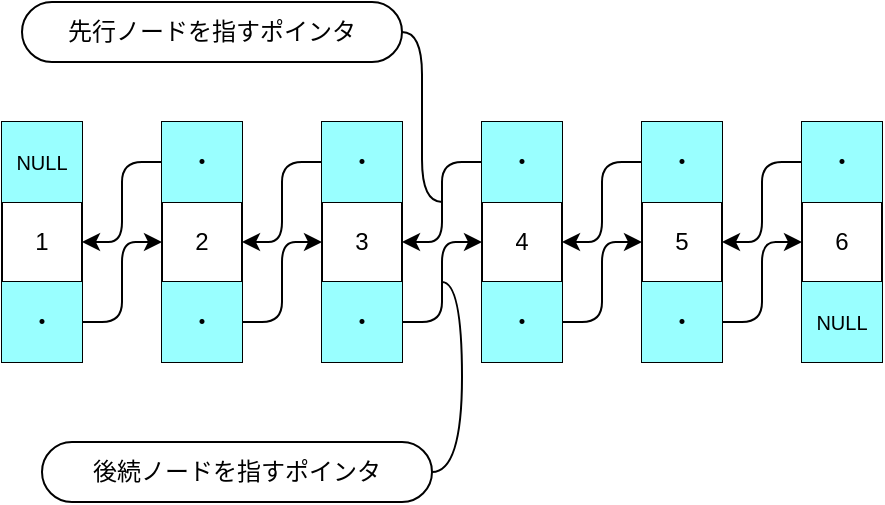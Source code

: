 <mxfile>
    <diagram id="m6vpjivTpJE0NBfLXOAw" name="ページ1">
        <mxGraphModel dx="735" dy="414" grid="1" gridSize="10" guides="1" tooltips="1" connect="1" arrows="1" fold="1" page="1" pageScale="1" pageWidth="827" pageHeight="1169" math="0" shadow="0">
            <root>
                <mxCell id="0"/>
                <mxCell id="1" parent="0"/>
                <mxCell id="3" value="" style="shape=table;startSize=0;container=1;collapsible=0;childLayout=tableLayout;labelBackgroundColor=none;" parent="1" vertex="1">
                    <mxGeometry x="80" y="120" width="40" height="120" as="geometry"/>
                </mxCell>
                <mxCell id="45" style="shape=tableRow;horizontal=0;startSize=0;swimlaneHead=0;swimlaneBody=0;top=0;left=0;bottom=0;right=0;collapsible=0;dropTarget=0;fillColor=none;points=[[0,0.5],[1,0.5]];portConstraint=eastwest;labelBackgroundColor=none;strokeColor=#F0F0F0;" parent="3" vertex="1">
                    <mxGeometry width="40" height="40" as="geometry"/>
                </mxCell>
                <mxCell id="46" value="NULL" style="shape=partialRectangle;html=1;whiteSpace=wrap;connectable=0;overflow=hidden;fillColor=#99FFFF;top=0;left=0;bottom=0;right=0;pointerEvents=1;labelBackgroundColor=none;strokeColor=#F0F0F0;fontSize=10;" parent="45" vertex="1">
                    <mxGeometry width="40" height="40" as="geometry">
                        <mxRectangle width="40" height="40" as="alternateBounds"/>
                    </mxGeometry>
                </mxCell>
                <mxCell id="4" value="" style="shape=tableRow;horizontal=0;startSize=0;swimlaneHead=0;swimlaneBody=0;top=0;left=0;bottom=0;right=0;collapsible=0;dropTarget=0;fillColor=none;points=[[0,0.5],[1,0.5]];portConstraint=eastwest;labelBackgroundColor=none;strokeColor=#F0F0F0;" parent="3" vertex="1">
                    <mxGeometry y="40" width="40" height="40" as="geometry"/>
                </mxCell>
                <mxCell id="5" value="1" style="shape=partialRectangle;html=1;whiteSpace=wrap;connectable=0;overflow=hidden;fillColor=none;top=0;left=0;bottom=0;right=0;pointerEvents=1;labelBackgroundColor=none;strokeColor=#F0F0F0;" parent="4" vertex="1">
                    <mxGeometry width="40" height="40" as="geometry">
                        <mxRectangle width="40" height="40" as="alternateBounds"/>
                    </mxGeometry>
                </mxCell>
                <mxCell id="6" value="" style="shape=tableRow;horizontal=0;startSize=0;swimlaneHead=0;swimlaneBody=0;top=0;left=0;bottom=0;right=0;collapsible=0;dropTarget=0;fillColor=none;points=[[0,0.5],[1,0.5]];portConstraint=eastwest;labelBackgroundColor=none;strokeColor=#F0F0F0;" parent="3" vertex="1">
                    <mxGeometry y="80" width="40" height="40" as="geometry"/>
                </mxCell>
                <mxCell id="7" value="・" style="shape=partialRectangle;html=1;whiteSpace=wrap;connectable=0;overflow=hidden;fillColor=#99FFFF;top=0;left=0;bottom=0;right=0;pointerEvents=1;labelBackgroundColor=none;strokeColor=#F0F0F0;" parent="6" vertex="1">
                    <mxGeometry width="40" height="40" as="geometry">
                        <mxRectangle width="40" height="40" as="alternateBounds"/>
                    </mxGeometry>
                </mxCell>
                <mxCell id="8" value="" style="shape=table;startSize=0;container=1;collapsible=0;childLayout=tableLayout;labelBackgroundColor=none;" parent="1" vertex="1">
                    <mxGeometry x="480" y="120" width="40" height="120" as="geometry"/>
                </mxCell>
                <mxCell id="57" style="shape=tableRow;horizontal=0;startSize=0;swimlaneHead=0;swimlaneBody=0;top=0;left=0;bottom=0;right=0;collapsible=0;dropTarget=0;fillColor=#99FFFF;points=[[0,0.5],[1,0.5]];portConstraint=eastwest;labelBackgroundColor=none;strokeColor=#F0F0F0;" parent="8" vertex="1">
                    <mxGeometry width="40" height="40" as="geometry"/>
                </mxCell>
                <mxCell id="58" value="・" style="shape=partialRectangle;html=1;whiteSpace=wrap;connectable=0;overflow=hidden;fillColor=none;top=0;left=0;bottom=0;right=0;pointerEvents=1;labelBackgroundColor=none;strokeColor=#F0F0F0;" parent="57" vertex="1">
                    <mxGeometry width="40" height="40" as="geometry">
                        <mxRectangle width="40" height="40" as="alternateBounds"/>
                    </mxGeometry>
                </mxCell>
                <mxCell id="9" value="" style="shape=tableRow;horizontal=0;startSize=0;swimlaneHead=0;swimlaneBody=0;top=0;left=0;bottom=0;right=0;collapsible=0;dropTarget=0;fillColor=none;points=[[0,0.5],[1,0.5]];portConstraint=eastwest;labelBackgroundColor=none;strokeColor=#F0F0F0;" parent="8" vertex="1">
                    <mxGeometry y="40" width="40" height="40" as="geometry"/>
                </mxCell>
                <mxCell id="10" value="6" style="shape=partialRectangle;html=1;whiteSpace=wrap;connectable=0;overflow=hidden;fillColor=none;top=0;left=0;bottom=0;right=0;pointerEvents=1;labelBackgroundColor=none;strokeColor=#F0F0F0;" parent="9" vertex="1">
                    <mxGeometry width="40" height="40" as="geometry">
                        <mxRectangle width="40" height="40" as="alternateBounds"/>
                    </mxGeometry>
                </mxCell>
                <mxCell id="11" value="" style="shape=tableRow;horizontal=0;startSize=0;swimlaneHead=0;swimlaneBody=0;top=0;left=0;bottom=0;right=0;collapsible=0;dropTarget=0;fillColor=none;points=[[0,0.5],[1,0.5]];portConstraint=eastwest;labelBackgroundColor=none;strokeColor=#F0F0F0;" parent="8" vertex="1">
                    <mxGeometry y="80" width="40" height="40" as="geometry"/>
                </mxCell>
                <mxCell id="12" value="&lt;font style=&quot;font-size: 10px;&quot;&gt;NULL&lt;/font&gt;" style="shape=partialRectangle;html=1;whiteSpace=wrap;connectable=0;overflow=hidden;fillColor=#99FFFF;top=0;left=0;bottom=0;right=0;pointerEvents=1;labelBackgroundColor=none;strokeColor=#F0F0F0;" parent="11" vertex="1">
                    <mxGeometry width="40" height="40" as="geometry">
                        <mxRectangle width="40" height="40" as="alternateBounds"/>
                    </mxGeometry>
                </mxCell>
                <mxCell id="13" value="" style="shape=table;startSize=0;container=1;collapsible=0;childLayout=tableLayout;labelBackgroundColor=none;" parent="1" vertex="1">
                    <mxGeometry x="160" y="120" width="40" height="120" as="geometry"/>
                </mxCell>
                <mxCell id="47" style="shape=tableRow;horizontal=0;startSize=0;swimlaneHead=0;swimlaneBody=0;top=0;left=0;bottom=0;right=0;collapsible=0;dropTarget=0;fillColor=none;points=[[0,0.5],[1,0.5]];portConstraint=eastwest;labelBackgroundColor=none;strokeColor=#F0F0F0;" parent="13" vertex="1">
                    <mxGeometry width="40" height="40" as="geometry"/>
                </mxCell>
                <mxCell id="48" value="・" style="shape=partialRectangle;html=1;whiteSpace=wrap;connectable=0;overflow=hidden;fillColor=#99FFFF;top=0;left=0;bottom=0;right=0;pointerEvents=1;labelBackgroundColor=none;strokeColor=#F0F0F0;" parent="47" vertex="1">
                    <mxGeometry width="40" height="40" as="geometry">
                        <mxRectangle width="40" height="40" as="alternateBounds"/>
                    </mxGeometry>
                </mxCell>
                <mxCell id="14" value="" style="shape=tableRow;horizontal=0;startSize=0;swimlaneHead=0;swimlaneBody=0;top=0;left=0;bottom=0;right=0;collapsible=0;dropTarget=0;fillColor=none;points=[[0,0.5],[1,0.5]];portConstraint=eastwest;labelBackgroundColor=none;strokeColor=#F0F0F0;" parent="13" vertex="1">
                    <mxGeometry y="40" width="40" height="40" as="geometry"/>
                </mxCell>
                <mxCell id="15" value="2" style="shape=partialRectangle;html=1;whiteSpace=wrap;connectable=0;overflow=hidden;fillColor=none;top=0;left=0;bottom=0;right=0;pointerEvents=1;labelBackgroundColor=none;strokeColor=#F0F0F0;" parent="14" vertex="1">
                    <mxGeometry width="40" height="40" as="geometry">
                        <mxRectangle width="40" height="40" as="alternateBounds"/>
                    </mxGeometry>
                </mxCell>
                <mxCell id="16" value="" style="shape=tableRow;horizontal=0;startSize=0;swimlaneHead=0;swimlaneBody=0;top=0;left=0;bottom=0;right=0;collapsible=0;dropTarget=0;fillColor=none;points=[[0,0.5],[1,0.5]];portConstraint=eastwest;labelBackgroundColor=none;strokeColor=#F0F0F0;" parent="13" vertex="1">
                    <mxGeometry y="80" width="40" height="40" as="geometry"/>
                </mxCell>
                <mxCell id="17" value="・" style="shape=partialRectangle;html=1;whiteSpace=wrap;connectable=0;overflow=hidden;fillColor=#99FFFF;top=0;left=0;bottom=0;right=0;pointerEvents=1;labelBackgroundColor=none;strokeColor=#F0F0F0;" parent="16" vertex="1">
                    <mxGeometry width="40" height="40" as="geometry">
                        <mxRectangle width="40" height="40" as="alternateBounds"/>
                    </mxGeometry>
                </mxCell>
                <mxCell id="18" value="" style="shape=table;startSize=0;container=1;collapsible=0;childLayout=tableLayout;labelBackgroundColor=none;" parent="1" vertex="1">
                    <mxGeometry x="240" y="120" width="40" height="120" as="geometry"/>
                </mxCell>
                <mxCell id="49" style="shape=tableRow;horizontal=0;startSize=0;swimlaneHead=0;swimlaneBody=0;top=0;left=0;bottom=0;right=0;collapsible=0;dropTarget=0;fillColor=none;points=[[0,0.5],[1,0.5]];portConstraint=eastwest;labelBackgroundColor=none;strokeColor=#F0F0F0;" parent="18" vertex="1">
                    <mxGeometry width="40" height="40" as="geometry"/>
                </mxCell>
                <mxCell id="50" value="・" style="shape=partialRectangle;html=1;whiteSpace=wrap;connectable=0;overflow=hidden;fillColor=#99FFFF;top=0;left=0;bottom=0;right=0;pointerEvents=1;labelBackgroundColor=none;strokeColor=#F0F0F0;" parent="49" vertex="1">
                    <mxGeometry width="40" height="40" as="geometry">
                        <mxRectangle width="40" height="40" as="alternateBounds"/>
                    </mxGeometry>
                </mxCell>
                <mxCell id="19" value="" style="shape=tableRow;horizontal=0;startSize=0;swimlaneHead=0;swimlaneBody=0;top=0;left=0;bottom=0;right=0;collapsible=0;dropTarget=0;fillColor=none;points=[[0,0.5],[1,0.5]];portConstraint=eastwest;labelBackgroundColor=none;strokeColor=#F0F0F0;" parent="18" vertex="1">
                    <mxGeometry y="40" width="40" height="40" as="geometry"/>
                </mxCell>
                <mxCell id="20" value="3" style="shape=partialRectangle;html=1;whiteSpace=wrap;connectable=0;overflow=hidden;fillColor=none;top=0;left=0;bottom=0;right=0;pointerEvents=1;labelBackgroundColor=none;strokeColor=#F0F0F0;" parent="19" vertex="1">
                    <mxGeometry width="40" height="40" as="geometry">
                        <mxRectangle width="40" height="40" as="alternateBounds"/>
                    </mxGeometry>
                </mxCell>
                <mxCell id="21" value="" style="shape=tableRow;horizontal=0;startSize=0;swimlaneHead=0;swimlaneBody=0;top=0;left=0;bottom=0;right=0;collapsible=0;dropTarget=0;fillColor=none;points=[[0,0.5],[1,0.5]];portConstraint=eastwest;labelBackgroundColor=none;strokeColor=#F0F0F0;" parent="18" vertex="1">
                    <mxGeometry y="80" width="40" height="40" as="geometry"/>
                </mxCell>
                <mxCell id="22" value="・" style="shape=partialRectangle;html=1;whiteSpace=wrap;connectable=0;overflow=hidden;fillColor=#99FFFF;top=0;left=0;bottom=0;right=0;pointerEvents=1;labelBackgroundColor=none;strokeColor=#F0F0F0;" parent="21" vertex="1">
                    <mxGeometry width="40" height="40" as="geometry">
                        <mxRectangle width="40" height="40" as="alternateBounds"/>
                    </mxGeometry>
                </mxCell>
                <mxCell id="23" value="" style="shape=table;startSize=0;container=1;collapsible=0;childLayout=tableLayout;labelBackgroundColor=none;" parent="1" vertex="1">
                    <mxGeometry x="320" y="120" width="40" height="120" as="geometry"/>
                </mxCell>
                <mxCell id="53" style="shape=tableRow;horizontal=0;startSize=0;swimlaneHead=0;swimlaneBody=0;top=0;left=0;bottom=0;right=0;collapsible=0;dropTarget=0;fillColor=none;points=[[0,0.5],[1,0.5]];portConstraint=eastwest;labelBackgroundColor=none;strokeColor=#F0F0F0;" parent="23" vertex="1">
                    <mxGeometry width="40" height="40" as="geometry"/>
                </mxCell>
                <mxCell id="54" value="・" style="shape=partialRectangle;html=1;whiteSpace=wrap;connectable=0;overflow=hidden;fillColor=#99FFFF;top=0;left=0;bottom=0;right=0;pointerEvents=1;labelBackgroundColor=none;strokeColor=#F0F0F0;" parent="53" vertex="1">
                    <mxGeometry width="40" height="40" as="geometry">
                        <mxRectangle width="40" height="40" as="alternateBounds"/>
                    </mxGeometry>
                </mxCell>
                <mxCell id="24" value="" style="shape=tableRow;horizontal=0;startSize=0;swimlaneHead=0;swimlaneBody=0;top=0;left=0;bottom=0;right=0;collapsible=0;dropTarget=0;fillColor=none;points=[[0,0.5],[1,0.5]];portConstraint=eastwest;labelBackgroundColor=none;strokeColor=#F0F0F0;" parent="23" vertex="1">
                    <mxGeometry y="40" width="40" height="40" as="geometry"/>
                </mxCell>
                <mxCell id="25" value="4" style="shape=partialRectangle;html=1;whiteSpace=wrap;connectable=0;overflow=hidden;fillColor=none;top=0;left=0;bottom=0;right=0;pointerEvents=1;labelBackgroundColor=none;strokeColor=#F0F0F0;" parent="24" vertex="1">
                    <mxGeometry width="40" height="40" as="geometry">
                        <mxRectangle width="40" height="40" as="alternateBounds"/>
                    </mxGeometry>
                </mxCell>
                <mxCell id="26" value="" style="shape=tableRow;horizontal=0;startSize=0;swimlaneHead=0;swimlaneBody=0;top=0;left=0;bottom=0;right=0;collapsible=0;dropTarget=0;fillColor=none;points=[[0,0.5],[1,0.5]];portConstraint=eastwest;labelBackgroundColor=none;strokeColor=#F0F0F0;" parent="23" vertex="1">
                    <mxGeometry y="80" width="40" height="40" as="geometry"/>
                </mxCell>
                <mxCell id="27" value="・" style="shape=partialRectangle;html=1;whiteSpace=wrap;connectable=0;overflow=hidden;fillColor=#99FFFF;top=0;left=0;bottom=0;right=0;pointerEvents=1;labelBackgroundColor=none;strokeColor=#F0F0F0;" parent="26" vertex="1">
                    <mxGeometry width="40" height="40" as="geometry">
                        <mxRectangle width="40" height="40" as="alternateBounds"/>
                    </mxGeometry>
                </mxCell>
                <mxCell id="28" value="" style="shape=table;startSize=0;container=1;collapsible=0;childLayout=tableLayout;labelBackgroundColor=none;" parent="1" vertex="1">
                    <mxGeometry x="400" y="120" width="40" height="120" as="geometry"/>
                </mxCell>
                <mxCell id="55" style="shape=tableRow;horizontal=0;startSize=0;swimlaneHead=0;swimlaneBody=0;top=0;left=0;bottom=0;right=0;collapsible=0;dropTarget=0;fillColor=none;points=[[0,0.5],[1,0.5]];portConstraint=eastwest;labelBackgroundColor=none;strokeColor=#F0F0F0;" parent="28" vertex="1">
                    <mxGeometry width="40" height="40" as="geometry"/>
                </mxCell>
                <mxCell id="56" value="・" style="shape=partialRectangle;html=1;whiteSpace=wrap;connectable=0;overflow=hidden;fillColor=#99FFFF;top=0;left=0;bottom=0;right=0;pointerEvents=1;labelBackgroundColor=none;strokeColor=#F0F0F0;" parent="55" vertex="1">
                    <mxGeometry width="40" height="40" as="geometry">
                        <mxRectangle width="40" height="40" as="alternateBounds"/>
                    </mxGeometry>
                </mxCell>
                <mxCell id="29" value="" style="shape=tableRow;horizontal=0;startSize=0;swimlaneHead=0;swimlaneBody=0;top=0;left=0;bottom=0;right=0;collapsible=0;dropTarget=0;fillColor=none;points=[[0,0.5],[1,0.5]];portConstraint=eastwest;labelBackgroundColor=none;strokeColor=#F0F0F0;" parent="28" vertex="1">
                    <mxGeometry y="40" width="40" height="40" as="geometry"/>
                </mxCell>
                <mxCell id="30" value="5" style="shape=partialRectangle;html=1;whiteSpace=wrap;connectable=0;overflow=hidden;fillColor=none;top=0;left=0;bottom=0;right=0;pointerEvents=1;labelBackgroundColor=none;strokeColor=#F0F0F0;" parent="29" vertex="1">
                    <mxGeometry width="40" height="40" as="geometry">
                        <mxRectangle width="40" height="40" as="alternateBounds"/>
                    </mxGeometry>
                </mxCell>
                <mxCell id="31" value="" style="shape=tableRow;horizontal=0;startSize=0;swimlaneHead=0;swimlaneBody=0;top=0;left=0;bottom=0;right=0;collapsible=0;dropTarget=0;fillColor=none;points=[[0,0.5],[1,0.5]];portConstraint=eastwest;labelBackgroundColor=none;strokeColor=#F0F0F0;" parent="28" vertex="1">
                    <mxGeometry y="80" width="40" height="40" as="geometry"/>
                </mxCell>
                <mxCell id="32" value="・" style="shape=partialRectangle;html=1;whiteSpace=wrap;connectable=0;overflow=hidden;fillColor=#99FFFF;top=0;left=0;bottom=0;right=0;pointerEvents=1;labelBackgroundColor=none;strokeColor=#F0F0F0;" parent="31" vertex="1">
                    <mxGeometry width="40" height="40" as="geometry">
                        <mxRectangle width="40" height="40" as="alternateBounds"/>
                    </mxGeometry>
                </mxCell>
                <mxCell id="33" style="edgeStyle=orthogonalEdgeStyle;html=1;exitX=1;exitY=0.5;exitDx=0;exitDy=0;entryX=0;entryY=0.5;entryDx=0;entryDy=0;" parent="1" source="6" target="14" edge="1">
                    <mxGeometry relative="1" as="geometry"/>
                </mxCell>
                <mxCell id="34" style="edgeStyle=orthogonalEdgeStyle;html=1;exitX=1;exitY=0.5;exitDx=0;exitDy=0;entryX=0;entryY=0.5;entryDx=0;entryDy=0;" parent="1" source="16" target="19" edge="1">
                    <mxGeometry relative="1" as="geometry"/>
                </mxCell>
                <mxCell id="35" style="edgeStyle=orthogonalEdgeStyle;html=1;exitX=1;exitY=0.5;exitDx=0;exitDy=0;entryX=0;entryY=0.5;entryDx=0;entryDy=0;" parent="1" source="21" target="24" edge="1">
                    <mxGeometry relative="1" as="geometry"/>
                </mxCell>
                <mxCell id="36" style="edgeStyle=orthogonalEdgeStyle;html=1;exitX=1;exitY=0.5;exitDx=0;exitDy=0;entryX=0;entryY=0.5;entryDx=0;entryDy=0;" parent="1" source="26" target="29" edge="1">
                    <mxGeometry relative="1" as="geometry"/>
                </mxCell>
                <mxCell id="37" style="edgeStyle=orthogonalEdgeStyle;html=1;exitX=1;exitY=0.5;exitDx=0;exitDy=0;entryX=0;entryY=0.5;entryDx=0;entryDy=0;" parent="1" source="31" target="9" edge="1">
                    <mxGeometry relative="1" as="geometry"/>
                </mxCell>
                <mxCell id="38" value="後続ノードを指すポインタ" style="whiteSpace=wrap;html=1;rounded=1;arcSize=50;align=center;verticalAlign=middle;strokeWidth=1;autosize=1;spacing=4;treeFolding=1;treeMoving=1;newEdgeStyle={&quot;edgeStyle&quot;:&quot;entityRelationEdgeStyle&quot;,&quot;startArrow&quot;:&quot;none&quot;,&quot;endArrow&quot;:&quot;none&quot;,&quot;segment&quot;:10,&quot;curved&quot;:1,&quot;sourcePerimeterSpacing&quot;:0,&quot;targetPerimeterSpacing&quot;:0};labelBackgroundColor=none;strokeColor=#000000;fillColor=default;" parent="1" vertex="1">
                    <mxGeometry x="100" y="280" width="195" height="30" as="geometry"/>
                </mxCell>
                <mxCell id="39" value="" style="edgeStyle=entityRelationEdgeStyle;startArrow=none;endArrow=none;segment=10;curved=1;sourcePerimeterSpacing=0;targetPerimeterSpacing=0;" parent="1" target="38" edge="1">
                    <mxGeometry relative="1" as="geometry">
                        <mxPoint x="300" y="200" as="sourcePoint"/>
                    </mxGeometry>
                </mxCell>
                <mxCell id="60" style="edgeStyle=orthogonalEdgeStyle;html=1;exitX=0;exitY=0.5;exitDx=0;exitDy=0;entryX=1;entryY=0.5;entryDx=0;entryDy=0;fontSize=10;" parent="1" source="57" target="29" edge="1">
                    <mxGeometry relative="1" as="geometry"/>
                </mxCell>
                <mxCell id="61" style="edgeStyle=orthogonalEdgeStyle;html=1;exitX=0;exitY=0.5;exitDx=0;exitDy=0;entryX=1;entryY=0.5;entryDx=0;entryDy=0;fontSize=10;" parent="1" source="55" target="24" edge="1">
                    <mxGeometry relative="1" as="geometry"/>
                </mxCell>
                <mxCell id="62" style="edgeStyle=orthogonalEdgeStyle;html=1;exitX=0;exitY=0.5;exitDx=0;exitDy=0;entryX=1;entryY=0.5;entryDx=0;entryDy=0;fontSize=10;" parent="1" source="53" target="19" edge="1">
                    <mxGeometry relative="1" as="geometry"/>
                </mxCell>
                <mxCell id="63" style="edgeStyle=orthogonalEdgeStyle;html=1;exitX=0;exitY=0.5;exitDx=0;exitDy=0;entryX=1;entryY=0.5;entryDx=0;entryDy=0;fontSize=10;" parent="1" source="49" target="14" edge="1">
                    <mxGeometry relative="1" as="geometry"/>
                </mxCell>
                <mxCell id="64" style="edgeStyle=orthogonalEdgeStyle;html=1;exitX=0;exitY=0.5;exitDx=0;exitDy=0;entryX=1;entryY=0.5;entryDx=0;entryDy=0;fontSize=10;" parent="1" source="47" target="4" edge="1">
                    <mxGeometry relative="1" as="geometry"/>
                </mxCell>
                <mxCell id="65" value="先行ノードを指すポインタ" style="whiteSpace=wrap;html=1;rounded=1;arcSize=50;align=center;verticalAlign=middle;strokeWidth=1;autosize=1;spacing=4;treeFolding=1;treeMoving=1;newEdgeStyle={&quot;edgeStyle&quot;:&quot;entityRelationEdgeStyle&quot;,&quot;startArrow&quot;:&quot;none&quot;,&quot;endArrow&quot;:&quot;none&quot;,&quot;segment&quot;:10,&quot;curved&quot;:1,&quot;sourcePerimeterSpacing&quot;:0,&quot;targetPerimeterSpacing&quot;:0};labelBackgroundColor=none;strokeColor=#000000;fillColor=default;" parent="1" vertex="1">
                    <mxGeometry x="90" y="60" width="190" height="30" as="geometry"/>
                </mxCell>
                <mxCell id="66" value="" style="edgeStyle=entityRelationEdgeStyle;startArrow=none;endArrow=none;segment=10;curved=1;sourcePerimeterSpacing=0;targetPerimeterSpacing=0;" parent="1" source="65" edge="1">
                    <mxGeometry relative="1" as="geometry">
                        <mxPoint x="100" y="90" as="sourcePoint"/>
                        <mxPoint x="300" y="160" as="targetPoint"/>
                    </mxGeometry>
                </mxCell>
            </root>
        </mxGraphModel>
    </diagram>
    <diagram id="y_19W7KmTOx5J3WXkbzT" name="ページ2">
        <mxGraphModel dx="735" dy="414" grid="1" gridSize="10" guides="1" tooltips="1" connect="1" arrows="1" fold="1" page="1" pageScale="1" pageWidth="827" pageHeight="1169" math="0" shadow="0">
            <root>
                <mxCell id="0"/>
                <mxCell id="1" parent="0"/>
                <mxCell id="31H8QUa3Ok2m62rG3dKX-1" value="" style="shape=table;startSize=0;container=1;collapsible=0;childLayout=tableLayout;labelBackgroundColor=none;" parent="1" vertex="1">
                    <mxGeometry x="120" y="240" width="40" height="120" as="geometry"/>
                </mxCell>
                <mxCell id="31H8QUa3Ok2m62rG3dKX-93" style="shape=tableRow;horizontal=0;startSize=0;swimlaneHead=0;swimlaneBody=0;top=0;left=0;bottom=0;right=0;collapsible=0;dropTarget=0;fillColor=none;points=[[0,0.5],[1,0.5]];portConstraint=eastwest;labelBackgroundColor=none;strokeColor=#F0F0F0;" parent="31H8QUa3Ok2m62rG3dKX-1" vertex="1">
                    <mxGeometry width="40" height="40" as="geometry"/>
                </mxCell>
                <mxCell id="31H8QUa3Ok2m62rG3dKX-94" value="&lt;font style=&quot;font-size: 10px;&quot;&gt;NULL&lt;/font&gt;" style="shape=partialRectangle;html=1;whiteSpace=wrap;connectable=0;overflow=hidden;fillColor=#99FFFF;top=0;left=0;bottom=0;right=0;pointerEvents=1;labelBackgroundColor=none;strokeColor=#F0F0F0;" parent="31H8QUa3Ok2m62rG3dKX-93" vertex="1">
                    <mxGeometry width="40" height="40" as="geometry">
                        <mxRectangle width="40" height="40" as="alternateBounds"/>
                    </mxGeometry>
                </mxCell>
                <mxCell id="31H8QUa3Ok2m62rG3dKX-2" value="" style="shape=tableRow;horizontal=0;startSize=0;swimlaneHead=0;swimlaneBody=0;top=0;left=0;bottom=0;right=0;collapsible=0;dropTarget=0;fillColor=none;points=[[0,0.5],[1,0.5]];portConstraint=eastwest;labelBackgroundColor=none;strokeColor=#F0F0F0;" parent="31H8QUa3Ok2m62rG3dKX-1" vertex="1">
                    <mxGeometry y="40" width="40" height="40" as="geometry"/>
                </mxCell>
                <mxCell id="31H8QUa3Ok2m62rG3dKX-3" value="3" style="shape=partialRectangle;html=1;whiteSpace=wrap;connectable=0;overflow=hidden;fillColor=none;top=0;left=0;bottom=0;right=0;pointerEvents=1;labelBackgroundColor=none;strokeColor=#F0F0F0;" parent="31H8QUa3Ok2m62rG3dKX-2" vertex="1">
                    <mxGeometry width="40" height="40" as="geometry">
                        <mxRectangle width="40" height="40" as="alternateBounds"/>
                    </mxGeometry>
                </mxCell>
                <mxCell id="31H8QUa3Ok2m62rG3dKX-4" value="" style="shape=tableRow;horizontal=0;startSize=0;swimlaneHead=0;swimlaneBody=0;top=0;left=0;bottom=0;right=0;collapsible=0;dropTarget=0;fillColor=none;points=[[0,0.5],[1,0.5]];portConstraint=eastwest;labelBackgroundColor=none;strokeColor=#F0F0F0;" parent="31H8QUa3Ok2m62rG3dKX-1" vertex="1">
                    <mxGeometry y="80" width="40" height="40" as="geometry"/>
                </mxCell>
                <mxCell id="31H8QUa3Ok2m62rG3dKX-5" value="b" style="shape=partialRectangle;html=1;whiteSpace=wrap;connectable=0;overflow=hidden;fillColor=#99FFFF;top=0;left=0;bottom=0;right=0;pointerEvents=1;labelBackgroundColor=none;strokeColor=#F0F0F0;" parent="31H8QUa3Ok2m62rG3dKX-4" vertex="1">
                    <mxGeometry width="40" height="40" as="geometry">
                        <mxRectangle width="40" height="40" as="alternateBounds"/>
                    </mxGeometry>
                </mxCell>
                <mxCell id="31H8QUa3Ok2m62rG3dKX-6" value="" style="shape=table;startSize=0;container=1;collapsible=0;childLayout=tableLayout;labelBackgroundColor=none;" parent="1" vertex="1">
                    <mxGeometry x="520" y="240" width="40" height="120" as="geometry"/>
                </mxCell>
                <mxCell id="31H8QUa3Ok2m62rG3dKX-103" style="shape=tableRow;horizontal=0;startSize=0;swimlaneHead=0;swimlaneBody=0;top=0;left=0;bottom=0;right=0;collapsible=0;dropTarget=0;fillColor=none;points=[[0,0.5],[1,0.5]];portConstraint=eastwest;labelBackgroundColor=none;strokeColor=#F0F0F0;" parent="31H8QUa3Ok2m62rG3dKX-6" vertex="1">
                    <mxGeometry width="40" height="40" as="geometry"/>
                </mxCell>
                <mxCell id="31H8QUa3Ok2m62rG3dKX-104" value="e" style="shape=partialRectangle;html=1;whiteSpace=wrap;connectable=0;overflow=hidden;fillColor=#99FFFF;top=0;left=0;bottom=0;right=0;pointerEvents=1;labelBackgroundColor=none;strokeColor=#F0F0F0;" parent="31H8QUa3Ok2m62rG3dKX-103" vertex="1">
                    <mxGeometry width="40" height="40" as="geometry">
                        <mxRectangle width="40" height="40" as="alternateBounds"/>
                    </mxGeometry>
                </mxCell>
                <mxCell id="31H8QUa3Ok2m62rG3dKX-7" value="" style="shape=tableRow;horizontal=0;startSize=0;swimlaneHead=0;swimlaneBody=0;top=0;left=0;bottom=0;right=0;collapsible=0;dropTarget=0;fillColor=none;points=[[0,0.5],[1,0.5]];portConstraint=eastwest;labelBackgroundColor=none;strokeColor=#F0F0F0;" parent="31H8QUa3Ok2m62rG3dKX-6" vertex="1">
                    <mxGeometry y="40" width="40" height="40" as="geometry"/>
                </mxCell>
                <mxCell id="31H8QUa3Ok2m62rG3dKX-8" value="1" style="shape=partialRectangle;html=1;whiteSpace=wrap;connectable=0;overflow=hidden;fillColor=none;top=0;left=0;bottom=0;right=0;pointerEvents=1;labelBackgroundColor=none;strokeColor=#F0F0F0;" parent="31H8QUa3Ok2m62rG3dKX-7" vertex="1">
                    <mxGeometry width="40" height="40" as="geometry">
                        <mxRectangle width="40" height="40" as="alternateBounds"/>
                    </mxGeometry>
                </mxCell>
                <mxCell id="31H8QUa3Ok2m62rG3dKX-9" value="" style="shape=tableRow;horizontal=0;startSize=0;swimlaneHead=0;swimlaneBody=0;top=0;left=0;bottom=0;right=0;collapsible=0;dropTarget=0;fillColor=none;points=[[0,0.5],[1,0.5]];portConstraint=eastwest;labelBackgroundColor=none;strokeColor=#F0F0F0;" parent="31H8QUa3Ok2m62rG3dKX-6" vertex="1">
                    <mxGeometry y="80" width="40" height="40" as="geometry"/>
                </mxCell>
                <mxCell id="31H8QUa3Ok2m62rG3dKX-10" value="&lt;font style=&quot;font-size: 10px;&quot;&gt;NULL&lt;/font&gt;" style="shape=partialRectangle;html=1;whiteSpace=wrap;connectable=0;overflow=hidden;fillColor=#99FFFF;top=0;left=0;bottom=0;right=0;pointerEvents=1;labelBackgroundColor=none;strokeColor=#F0F0F0;" parent="31H8QUa3Ok2m62rG3dKX-9" vertex="1">
                    <mxGeometry width="40" height="40" as="geometry">
                        <mxRectangle width="40" height="40" as="alternateBounds"/>
                    </mxGeometry>
                </mxCell>
                <mxCell id="31H8QUa3Ok2m62rG3dKX-11" value="" style="shape=table;startSize=0;container=1;collapsible=0;childLayout=tableLayout;labelBackgroundColor=none;" parent="1" vertex="1">
                    <mxGeometry x="200" y="240" width="40" height="120" as="geometry"/>
                </mxCell>
                <mxCell id="31H8QUa3Ok2m62rG3dKX-95" style="shape=tableRow;horizontal=0;startSize=0;swimlaneHead=0;swimlaneBody=0;top=0;left=0;bottom=0;right=0;collapsible=0;dropTarget=0;fillColor=none;points=[[0,0.5],[1,0.5]];portConstraint=eastwest;labelBackgroundColor=none;strokeColor=#F0F0F0;" parent="31H8QUa3Ok2m62rG3dKX-11" vertex="1">
                    <mxGeometry width="40" height="40" as="geometry"/>
                </mxCell>
                <mxCell id="31H8QUa3Ok2m62rG3dKX-96" value="a" style="shape=partialRectangle;html=1;whiteSpace=wrap;connectable=0;overflow=hidden;fillColor=#99FFFF;top=0;left=0;bottom=0;right=0;pointerEvents=1;labelBackgroundColor=none;strokeColor=#F0F0F0;" parent="31H8QUa3Ok2m62rG3dKX-95" vertex="1">
                    <mxGeometry width="40" height="40" as="geometry">
                        <mxRectangle width="40" height="40" as="alternateBounds"/>
                    </mxGeometry>
                </mxCell>
                <mxCell id="31H8QUa3Ok2m62rG3dKX-12" value="" style="shape=tableRow;horizontal=0;startSize=0;swimlaneHead=0;swimlaneBody=0;top=0;left=0;bottom=0;right=0;collapsible=0;dropTarget=0;fillColor=none;points=[[0,0.5],[1,0.5]];portConstraint=eastwest;labelBackgroundColor=none;strokeColor=#F0F0F0;" parent="31H8QUa3Ok2m62rG3dKX-11" vertex="1">
                    <mxGeometry y="40" width="40" height="40" as="geometry"/>
                </mxCell>
                <mxCell id="31H8QUa3Ok2m62rG3dKX-13" value="6" style="shape=partialRectangle;html=1;whiteSpace=wrap;connectable=0;overflow=hidden;fillColor=none;top=0;left=0;bottom=0;right=0;pointerEvents=1;labelBackgroundColor=none;strokeColor=#F0F0F0;" parent="31H8QUa3Ok2m62rG3dKX-12" vertex="1">
                    <mxGeometry width="40" height="40" as="geometry">
                        <mxRectangle width="40" height="40" as="alternateBounds"/>
                    </mxGeometry>
                </mxCell>
                <mxCell id="31H8QUa3Ok2m62rG3dKX-14" value="" style="shape=tableRow;horizontal=0;startSize=0;swimlaneHead=0;swimlaneBody=0;top=0;left=0;bottom=0;right=0;collapsible=0;dropTarget=0;fillColor=none;points=[[0,0.5],[1,0.5]];portConstraint=eastwest;labelBackgroundColor=none;strokeColor=#F0F0F0;" parent="31H8QUa3Ok2m62rG3dKX-11" vertex="1">
                    <mxGeometry y="80" width="40" height="40" as="geometry"/>
                </mxCell>
                <mxCell id="31H8QUa3Ok2m62rG3dKX-15" value="c" style="shape=partialRectangle;html=1;whiteSpace=wrap;connectable=0;overflow=hidden;fillColor=#99FFFF;top=0;left=0;bottom=0;right=0;pointerEvents=1;labelBackgroundColor=none;strokeColor=#F0F0F0;" parent="31H8QUa3Ok2m62rG3dKX-14" vertex="1">
                    <mxGeometry width="40" height="40" as="geometry">
                        <mxRectangle width="40" height="40" as="alternateBounds"/>
                    </mxGeometry>
                </mxCell>
                <mxCell id="31H8QUa3Ok2m62rG3dKX-16" value="" style="shape=table;startSize=0;container=1;collapsible=0;childLayout=tableLayout;labelBackgroundColor=none;" parent="1" vertex="1">
                    <mxGeometry x="280" y="240" width="40" height="120" as="geometry"/>
                </mxCell>
                <mxCell id="31H8QUa3Ok2m62rG3dKX-97" style="shape=tableRow;horizontal=0;startSize=0;swimlaneHead=0;swimlaneBody=0;top=0;left=0;bottom=0;right=0;collapsible=0;dropTarget=0;fillColor=#99FFFF;points=[[0,0.5],[1,0.5]];portConstraint=eastwest;labelBackgroundColor=none;strokeColor=#F0F0F0;" parent="31H8QUa3Ok2m62rG3dKX-16" vertex="1">
                    <mxGeometry width="40" height="40" as="geometry"/>
                </mxCell>
                <mxCell id="31H8QUa3Ok2m62rG3dKX-98" value="b" style="shape=partialRectangle;html=1;whiteSpace=wrap;connectable=0;overflow=hidden;fillColor=none;top=0;left=0;bottom=0;right=0;pointerEvents=1;labelBackgroundColor=none;strokeColor=#F0F0F0;" parent="31H8QUa3Ok2m62rG3dKX-97" vertex="1">
                    <mxGeometry width="40" height="40" as="geometry">
                        <mxRectangle width="40" height="40" as="alternateBounds"/>
                    </mxGeometry>
                </mxCell>
                <mxCell id="31H8QUa3Ok2m62rG3dKX-17" value="" style="shape=tableRow;horizontal=0;startSize=0;swimlaneHead=0;swimlaneBody=0;top=0;left=0;bottom=0;right=0;collapsible=0;dropTarget=0;fillColor=none;points=[[0,0.5],[1,0.5]];portConstraint=eastwest;labelBackgroundColor=none;strokeColor=#F0F0F0;" parent="31H8QUa3Ok2m62rG3dKX-16" vertex="1">
                    <mxGeometry y="40" width="40" height="40" as="geometry"/>
                </mxCell>
                <mxCell id="31H8QUa3Ok2m62rG3dKX-18" value="4" style="shape=partialRectangle;html=1;whiteSpace=wrap;connectable=0;overflow=hidden;fillColor=none;top=0;left=0;bottom=0;right=0;pointerEvents=1;labelBackgroundColor=none;strokeColor=#F0F0F0;" parent="31H8QUa3Ok2m62rG3dKX-17" vertex="1">
                    <mxGeometry width="40" height="40" as="geometry">
                        <mxRectangle width="40" height="40" as="alternateBounds"/>
                    </mxGeometry>
                </mxCell>
                <mxCell id="31H8QUa3Ok2m62rG3dKX-19" value="" style="shape=tableRow;horizontal=0;startSize=0;swimlaneHead=0;swimlaneBody=0;top=0;left=0;bottom=0;right=0;collapsible=0;dropTarget=0;fillColor=none;points=[[0,0.5],[1,0.5]];portConstraint=eastwest;labelBackgroundColor=none;strokeColor=#F0F0F0;" parent="31H8QUa3Ok2m62rG3dKX-16" vertex="1">
                    <mxGeometry y="80" width="40" height="40" as="geometry"/>
                </mxCell>
                <mxCell id="31H8QUa3Ok2m62rG3dKX-20" value="d" style="shape=partialRectangle;html=1;whiteSpace=wrap;connectable=0;overflow=hidden;fillColor=#99FFFF;top=0;left=0;bottom=0;right=0;pointerEvents=1;labelBackgroundColor=none;strokeColor=#F0F0F0;" parent="31H8QUa3Ok2m62rG3dKX-19" vertex="1">
                    <mxGeometry width="40" height="40" as="geometry">
                        <mxRectangle width="40" height="40" as="alternateBounds"/>
                    </mxGeometry>
                </mxCell>
                <mxCell id="31H8QUa3Ok2m62rG3dKX-21" value="" style="shape=table;startSize=0;container=1;collapsible=0;childLayout=tableLayout;labelBackgroundColor=none;" parent="1" vertex="1">
                    <mxGeometry x="360" y="240" width="40" height="120" as="geometry"/>
                </mxCell>
                <mxCell id="31H8QUa3Ok2m62rG3dKX-99" style="shape=tableRow;horizontal=0;startSize=0;swimlaneHead=0;swimlaneBody=0;top=0;left=0;bottom=0;right=0;collapsible=0;dropTarget=0;fillColor=none;points=[[0,0.5],[1,0.5]];portConstraint=eastwest;labelBackgroundColor=none;strokeColor=#F0F0F0;" parent="31H8QUa3Ok2m62rG3dKX-21" vertex="1">
                    <mxGeometry width="40" height="40" as="geometry"/>
                </mxCell>
                <mxCell id="31H8QUa3Ok2m62rG3dKX-100" value="c" style="shape=partialRectangle;html=1;whiteSpace=wrap;connectable=0;overflow=hidden;fillColor=#99FFFF;top=0;left=0;bottom=0;right=0;pointerEvents=1;labelBackgroundColor=none;strokeColor=#F0F0F0;" parent="31H8QUa3Ok2m62rG3dKX-99" vertex="1">
                    <mxGeometry width="40" height="40" as="geometry">
                        <mxRectangle width="40" height="40" as="alternateBounds"/>
                    </mxGeometry>
                </mxCell>
                <mxCell id="31H8QUa3Ok2m62rG3dKX-22" value="" style="shape=tableRow;horizontal=0;startSize=0;swimlaneHead=0;swimlaneBody=0;top=0;left=0;bottom=0;right=0;collapsible=0;dropTarget=0;fillColor=none;points=[[0,0.5],[1,0.5]];portConstraint=eastwest;labelBackgroundColor=none;strokeColor=#F0F0F0;" parent="31H8QUa3Ok2m62rG3dKX-21" vertex="1">
                    <mxGeometry y="40" width="40" height="40" as="geometry"/>
                </mxCell>
                <mxCell id="31H8QUa3Ok2m62rG3dKX-23" value="2" style="shape=partialRectangle;html=1;whiteSpace=wrap;connectable=0;overflow=hidden;fillColor=none;top=0;left=0;bottom=0;right=0;pointerEvents=1;labelBackgroundColor=none;strokeColor=#F0F0F0;" parent="31H8QUa3Ok2m62rG3dKX-22" vertex="1">
                    <mxGeometry width="40" height="40" as="geometry">
                        <mxRectangle width="40" height="40" as="alternateBounds"/>
                    </mxGeometry>
                </mxCell>
                <mxCell id="31H8QUa3Ok2m62rG3dKX-24" value="" style="shape=tableRow;horizontal=0;startSize=0;swimlaneHead=0;swimlaneBody=0;top=0;left=0;bottom=0;right=0;collapsible=0;dropTarget=0;fillColor=none;points=[[0,0.5],[1,0.5]];portConstraint=eastwest;labelBackgroundColor=none;strokeColor=#F0F0F0;" parent="31H8QUa3Ok2m62rG3dKX-21" vertex="1">
                    <mxGeometry y="80" width="40" height="40" as="geometry"/>
                </mxCell>
                <mxCell id="31H8QUa3Ok2m62rG3dKX-25" value="e" style="shape=partialRectangle;html=1;whiteSpace=wrap;connectable=0;overflow=hidden;fillColor=#99FFFF;top=0;left=0;bottom=0;right=0;pointerEvents=1;labelBackgroundColor=none;strokeColor=#F0F0F0;" parent="31H8QUa3Ok2m62rG3dKX-24" vertex="1">
                    <mxGeometry width="40" height="40" as="geometry">
                        <mxRectangle width="40" height="40" as="alternateBounds"/>
                    </mxGeometry>
                </mxCell>
                <mxCell id="31H8QUa3Ok2m62rG3dKX-26" value="" style="shape=table;startSize=0;container=1;collapsible=0;childLayout=tableLayout;labelBackgroundColor=none;" parent="1" vertex="1">
                    <mxGeometry x="440" y="240" width="40" height="120" as="geometry"/>
                </mxCell>
                <mxCell id="31H8QUa3Ok2m62rG3dKX-101" style="shape=tableRow;horizontal=0;startSize=0;swimlaneHead=0;swimlaneBody=0;top=0;left=0;bottom=0;right=0;collapsible=0;dropTarget=0;fillColor=none;points=[[0,0.5],[1,0.5]];portConstraint=eastwest;labelBackgroundColor=none;strokeColor=#F0F0F0;" parent="31H8QUa3Ok2m62rG3dKX-26" vertex="1">
                    <mxGeometry width="40" height="40" as="geometry"/>
                </mxCell>
                <mxCell id="31H8QUa3Ok2m62rG3dKX-102" value="d" style="shape=partialRectangle;html=1;whiteSpace=wrap;connectable=0;overflow=hidden;fillColor=#99FFFF;top=0;left=0;bottom=0;right=0;pointerEvents=1;labelBackgroundColor=none;strokeColor=#F0F0F0;" parent="31H8QUa3Ok2m62rG3dKX-101" vertex="1">
                    <mxGeometry width="40" height="40" as="geometry">
                        <mxRectangle width="40" height="40" as="alternateBounds"/>
                    </mxGeometry>
                </mxCell>
                <mxCell id="31H8QUa3Ok2m62rG3dKX-27" value="" style="shape=tableRow;horizontal=0;startSize=0;swimlaneHead=0;swimlaneBody=0;top=0;left=0;bottom=0;right=0;collapsible=0;dropTarget=0;fillColor=none;points=[[0,0.5],[1,0.5]];portConstraint=eastwest;labelBackgroundColor=none;strokeColor=#F0F0F0;" parent="31H8QUa3Ok2m62rG3dKX-26" vertex="1">
                    <mxGeometry y="40" width="40" height="40" as="geometry"/>
                </mxCell>
                <mxCell id="31H8QUa3Ok2m62rG3dKX-28" value="5" style="shape=partialRectangle;html=1;whiteSpace=wrap;connectable=0;overflow=hidden;fillColor=none;top=0;left=0;bottom=0;right=0;pointerEvents=1;labelBackgroundColor=none;strokeColor=#F0F0F0;" parent="31H8QUa3Ok2m62rG3dKX-27" vertex="1">
                    <mxGeometry width="40" height="40" as="geometry">
                        <mxRectangle width="40" height="40" as="alternateBounds"/>
                    </mxGeometry>
                </mxCell>
                <mxCell id="31H8QUa3Ok2m62rG3dKX-29" value="" style="shape=tableRow;horizontal=0;startSize=0;swimlaneHead=0;swimlaneBody=0;top=0;left=0;bottom=0;right=0;collapsible=0;dropTarget=0;fillColor=none;points=[[0,0.5],[1,0.5]];portConstraint=eastwest;labelBackgroundColor=none;strokeColor=#F0F0F0;" parent="31H8QUa3Ok2m62rG3dKX-26" vertex="1">
                    <mxGeometry y="80" width="40" height="40" as="geometry"/>
                </mxCell>
                <mxCell id="31H8QUa3Ok2m62rG3dKX-30" value="f" style="shape=partialRectangle;html=1;whiteSpace=wrap;connectable=0;overflow=hidden;fillColor=#99FFFF;top=0;left=0;bottom=0;right=0;pointerEvents=1;labelBackgroundColor=none;strokeColor=#F0F0F0;" parent="31H8QUa3Ok2m62rG3dKX-29" vertex="1">
                    <mxGeometry width="40" height="40" as="geometry">
                        <mxRectangle width="40" height="40" as="alternateBounds"/>
                    </mxGeometry>
                </mxCell>
                <mxCell id="31H8QUa3Ok2m62rG3dKX-31" style="edgeStyle=orthogonalEdgeStyle;html=1;exitX=1;exitY=0.5;exitDx=0;exitDy=0;entryX=0;entryY=0.5;entryDx=0;entryDy=0;" parent="1" source="31H8QUa3Ok2m62rG3dKX-4" target="31H8QUa3Ok2m62rG3dKX-12" edge="1">
                    <mxGeometry relative="1" as="geometry"/>
                </mxCell>
                <mxCell id="31H8QUa3Ok2m62rG3dKX-32" style="edgeStyle=orthogonalEdgeStyle;html=1;exitX=1;exitY=0.5;exitDx=0;exitDy=0;entryX=0;entryY=0.5;entryDx=0;entryDy=0;" parent="1" source="31H8QUa3Ok2m62rG3dKX-14" target="31H8QUa3Ok2m62rG3dKX-17" edge="1">
                    <mxGeometry relative="1" as="geometry"/>
                </mxCell>
                <mxCell id="31H8QUa3Ok2m62rG3dKX-33" style="edgeStyle=orthogonalEdgeStyle;html=1;exitX=1;exitY=0.5;exitDx=0;exitDy=0;entryX=0;entryY=0.5;entryDx=0;entryDy=0;" parent="1" source="31H8QUa3Ok2m62rG3dKX-19" target="31H8QUa3Ok2m62rG3dKX-22" edge="1">
                    <mxGeometry relative="1" as="geometry"/>
                </mxCell>
                <mxCell id="31H8QUa3Ok2m62rG3dKX-34" style="edgeStyle=orthogonalEdgeStyle;html=1;exitX=1;exitY=0.5;exitDx=0;exitDy=0;entryX=0;entryY=0.5;entryDx=0;entryDy=0;" parent="1" source="31H8QUa3Ok2m62rG3dKX-24" target="31H8QUa3Ok2m62rG3dKX-27" edge="1">
                    <mxGeometry relative="1" as="geometry"/>
                </mxCell>
                <mxCell id="31H8QUa3Ok2m62rG3dKX-35" style="edgeStyle=orthogonalEdgeStyle;html=1;exitX=1;exitY=0.5;exitDx=0;exitDy=0;entryX=0;entryY=0.5;entryDx=0;entryDy=0;" parent="1" source="31H8QUa3Ok2m62rG3dKX-29" target="31H8QUa3Ok2m62rG3dKX-7" edge="1">
                    <mxGeometry relative="1" as="geometry"/>
                </mxCell>
                <mxCell id="31H8QUa3Ok2m62rG3dKX-36" value="./push_swap 3 6 4 2 5 1" style="text;html=1;align=left;verticalAlign=middle;resizable=0;points=[];autosize=1;strokeColor=none;fillColor=none;fontSize=16;" parent="1" vertex="1">
                    <mxGeometry x="40" y="200" width="190" height="30" as="geometry"/>
                </mxCell>
                <mxCell id="31H8QUa3Ok2m62rG3dKX-37" value="a" style="text;html=1;align=center;verticalAlign=middle;resizable=1;points=[];autosize=1;strokeColor=none;fillColor=none;movable=1;rotatable=1;deletable=1;editable=1;connectable=1;" parent="1" vertex="1">
                    <mxGeometry x="120" y="360" width="40" height="30" as="geometry"/>
                </mxCell>
                <mxCell id="31H8QUa3Ok2m62rG3dKX-38" value="後続ポインタ" style="text;html=1;align=left;verticalAlign=middle;resizable=0;points=[];autosize=1;fontSize=10;" parent="1" vertex="1">
                    <mxGeometry x="40" y="324" width="80" height="30" as="geometry"/>
                </mxCell>
                <mxCell id="31H8QUa3Ok2m62rG3dKX-39" value="b" style="text;html=1;align=center;verticalAlign=middle;resizable=1;points=[];autosize=1;strokeColor=none;fillColor=none;movable=1;rotatable=1;deletable=1;editable=1;connectable=1;" parent="1" vertex="1">
                    <mxGeometry x="205" y="360" width="30" height="30" as="geometry"/>
                </mxCell>
                <mxCell id="31H8QUa3Ok2m62rG3dKX-40" value="c" style="text;html=1;align=center;verticalAlign=middle;resizable=1;points=[];autosize=1;strokeColor=none;fillColor=none;movable=1;rotatable=1;deletable=1;editable=1;connectable=1;" parent="1" vertex="1">
                    <mxGeometry x="285" y="360" width="30" height="30" as="geometry"/>
                </mxCell>
                <mxCell id="31H8QUa3Ok2m62rG3dKX-41" value="d" style="text;html=1;align=center;verticalAlign=middle;resizable=1;points=[];autosize=1;strokeColor=none;fillColor=none;movable=1;rotatable=1;deletable=1;editable=1;connectable=1;" parent="1" vertex="1">
                    <mxGeometry x="365" y="360" width="30" height="30" as="geometry"/>
                </mxCell>
                <mxCell id="31H8QUa3Ok2m62rG3dKX-42" value="e" style="text;html=1;align=center;verticalAlign=middle;resizable=1;points=[];autosize=1;strokeColor=none;fillColor=none;movable=1;rotatable=1;deletable=1;editable=1;connectable=1;" parent="1" vertex="1">
                    <mxGeometry x="445" y="360" width="30" height="30" as="geometry"/>
                </mxCell>
                <mxCell id="31H8QUa3Ok2m62rG3dKX-43" value="f" style="text;html=1;align=center;verticalAlign=middle;resizable=1;points=[];autosize=1;strokeColor=none;fillColor=none;movable=1;rotatable=1;deletable=1;editable=1;connectable=1;" parent="1" vertex="1">
                    <mxGeometry x="525" y="360" width="30" height="30" as="geometry"/>
                </mxCell>
                <mxCell id="31H8QUa3Ok2m62rG3dKX-44" value="値" style="text;html=1;align=left;verticalAlign=middle;resizable=0;points=[];autosize=1;fontSize=10;" parent="1" vertex="1">
                    <mxGeometry x="40" y="285" width="30" height="30" as="geometry"/>
                </mxCell>
                <mxCell id="31H8QUa3Ok2m62rG3dKX-45" value="" style="shape=curlyBracket;whiteSpace=wrap;html=1;rounded=1;flipH=1;labelPosition=right;verticalLabelPosition=middle;align=left;verticalAlign=middle;rotation=90;size=0.5;" parent="1" vertex="1">
                    <mxGeometry x="130" y="390" width="20" height="40" as="geometry"/>
                </mxCell>
                <mxCell id="31H8QUa3Ok2m62rG3dKX-46" value="malloc" style="text;html=1;align=center;verticalAlign=middle;resizable=0;points=[];autosize=1;strokeColor=none;fillColor=none;" parent="1" vertex="1">
                    <mxGeometry x="110" y="420" width="60" height="30" as="geometry"/>
                </mxCell>
                <mxCell id="31H8QUa3Ok2m62rG3dKX-47" value="" style="shape=curlyBracket;whiteSpace=wrap;html=1;rounded=1;flipH=1;labelPosition=right;verticalLabelPosition=middle;align=left;verticalAlign=middle;rotation=90;size=0.5;" parent="1" vertex="1">
                    <mxGeometry x="210" y="390" width="20" height="40" as="geometry"/>
                </mxCell>
                <mxCell id="31H8QUa3Ok2m62rG3dKX-48" value="malloc" style="text;html=1;align=center;verticalAlign=middle;resizable=0;points=[];autosize=1;strokeColor=none;fillColor=none;" parent="1" vertex="1">
                    <mxGeometry x="190" y="420" width="60" height="30" as="geometry"/>
                </mxCell>
                <mxCell id="31H8QUa3Ok2m62rG3dKX-49" value="" style="shape=curlyBracket;whiteSpace=wrap;html=1;rounded=1;flipH=1;labelPosition=right;verticalLabelPosition=middle;align=left;verticalAlign=middle;rotation=90;size=0.5;" parent="1" vertex="1">
                    <mxGeometry x="290" y="390" width="20" height="40" as="geometry"/>
                </mxCell>
                <mxCell id="31H8QUa3Ok2m62rG3dKX-50" value="malloc" style="text;html=1;align=center;verticalAlign=middle;resizable=0;points=[];autosize=1;strokeColor=none;fillColor=none;" parent="1" vertex="1">
                    <mxGeometry x="270" y="420" width="60" height="30" as="geometry"/>
                </mxCell>
                <mxCell id="31H8QUa3Ok2m62rG3dKX-51" value="" style="shape=curlyBracket;whiteSpace=wrap;html=1;rounded=1;flipH=1;labelPosition=right;verticalLabelPosition=middle;align=left;verticalAlign=middle;rotation=90;size=0.5;" parent="1" vertex="1">
                    <mxGeometry x="370" y="390" width="20" height="40" as="geometry"/>
                </mxCell>
                <mxCell id="31H8QUa3Ok2m62rG3dKX-52" value="malloc" style="text;html=1;align=center;verticalAlign=middle;resizable=0;points=[];autosize=1;strokeColor=none;fillColor=none;" parent="1" vertex="1">
                    <mxGeometry x="350" y="420" width="60" height="30" as="geometry"/>
                </mxCell>
                <mxCell id="31H8QUa3Ok2m62rG3dKX-53" value="" style="shape=curlyBracket;whiteSpace=wrap;html=1;rounded=1;flipH=1;labelPosition=right;verticalLabelPosition=middle;align=left;verticalAlign=middle;rotation=90;size=0.5;" parent="1" vertex="1">
                    <mxGeometry x="450" y="390" width="20" height="40" as="geometry"/>
                </mxCell>
                <mxCell id="31H8QUa3Ok2m62rG3dKX-54" value="malloc" style="text;html=1;align=center;verticalAlign=middle;resizable=0;points=[];autosize=1;strokeColor=none;fillColor=none;" parent="1" vertex="1">
                    <mxGeometry x="430" y="420" width="60" height="30" as="geometry"/>
                </mxCell>
                <mxCell id="31H8QUa3Ok2m62rG3dKX-55" value="" style="shape=curlyBracket;whiteSpace=wrap;html=1;rounded=1;flipH=1;labelPosition=right;verticalLabelPosition=middle;align=left;verticalAlign=middle;rotation=90;size=0.5;" parent="1" vertex="1">
                    <mxGeometry x="530" y="390" width="20" height="40" as="geometry"/>
                </mxCell>
                <mxCell id="31H8QUa3Ok2m62rG3dKX-56" value="malloc" style="text;html=1;align=center;verticalAlign=middle;resizable=0;points=[];autosize=1;strokeColor=none;fillColor=none;" parent="1" vertex="1">
                    <mxGeometry x="510" y="420" width="60" height="30" as="geometry"/>
                </mxCell>
                <mxCell id="31H8QUa3Ok2m62rG3dKX-57" value="アドレス" style="text;html=1;align=left;verticalAlign=middle;resizable=0;points=[];autosize=1;strokeColor=none;fillColor=none;fontSize=10;" parent="1" vertex="1">
                    <mxGeometry x="40" y="360" width="60" height="30" as="geometry"/>
                </mxCell>
                <mxCell id="31H8QUa3Ok2m62rG3dKX-58" value="t_list" style="text;html=1;align=left;verticalAlign=middle;resizable=0;points=[];autosize=1;strokeColor=none;fillColor=none;" parent="1" vertex="1">
                    <mxGeometry x="40" y="30" width="50" height="30" as="geometry"/>
                </mxCell>
                <mxCell id="31H8QUa3Ok2m62rG3dKX-59" value="t_node" style="text;html=1;align=left;verticalAlign=middle;resizable=0;points=[];autosize=1;strokeColor=none;fillColor=none;" parent="1" vertex="1">
                    <mxGeometry x="300" y="30" width="60" height="30" as="geometry"/>
                </mxCell>
                <mxCell id="31H8QUa3Ok2m62rG3dKX-60" value="" style="shape=table;startSize=0;container=1;collapsible=0;childLayout=tableLayout;" parent="1" vertex="1">
                    <mxGeometry x="40" y="60" width="210" height="60" as="geometry"/>
                </mxCell>
                <mxCell id="31H8QUa3Ok2m62rG3dKX-61" value="" style="shape=tableRow;horizontal=0;startSize=0;swimlaneHead=0;swimlaneBody=0;top=0;left=0;bottom=0;right=0;collapsible=0;dropTarget=0;fillColor=none;points=[[0,0.5],[1,0.5]];portConstraint=eastwest;" parent="31H8QUa3Ok2m62rG3dKX-60" vertex="1">
                    <mxGeometry width="210" height="30" as="geometry"/>
                </mxCell>
                <mxCell id="31H8QUa3Ok2m62rG3dKX-62" value="head" style="shape=partialRectangle;html=1;whiteSpace=wrap;connectable=0;overflow=hidden;fillColor=none;top=0;left=0;bottom=0;right=0;pointerEvents=1;" parent="31H8QUa3Ok2m62rG3dKX-61" vertex="1">
                    <mxGeometry width="60" height="30" as="geometry">
                        <mxRectangle width="60" height="30" as="alternateBounds"/>
                    </mxGeometry>
                </mxCell>
                <mxCell id="31H8QUa3Ok2m62rG3dKX-63" value="先頭ノードのポインタ" style="shape=partialRectangle;html=1;whiteSpace=wrap;connectable=0;overflow=hidden;fillColor=none;top=0;left=0;bottom=0;right=0;pointerEvents=1;" parent="31H8QUa3Ok2m62rG3dKX-61" vertex="1">
                    <mxGeometry x="60" width="150" height="30" as="geometry">
                        <mxRectangle width="150" height="30" as="alternateBounds"/>
                    </mxGeometry>
                </mxCell>
                <mxCell id="31H8QUa3Ok2m62rG3dKX-71" style="shape=tableRow;horizontal=0;startSize=0;swimlaneHead=0;swimlaneBody=0;top=0;left=0;bottom=0;right=0;collapsible=0;dropTarget=0;fillColor=none;points=[[0,0.5],[1,0.5]];portConstraint=eastwest;" parent="31H8QUa3Ok2m62rG3dKX-60" vertex="1">
                    <mxGeometry y="30" width="210" height="30" as="geometry"/>
                </mxCell>
                <mxCell id="31H8QUa3Ok2m62rG3dKX-72" value="tail" style="shape=partialRectangle;html=1;whiteSpace=wrap;connectable=0;overflow=hidden;fillColor=none;top=0;left=0;bottom=0;right=0;pointerEvents=1;" parent="31H8QUa3Ok2m62rG3dKX-71" vertex="1">
                    <mxGeometry width="60" height="30" as="geometry">
                        <mxRectangle width="60" height="30" as="alternateBounds"/>
                    </mxGeometry>
                </mxCell>
                <mxCell id="31H8QUa3Ok2m62rG3dKX-73" value="末尾ノードのポインタ" style="shape=partialRectangle;html=1;whiteSpace=wrap;connectable=0;overflow=hidden;fillColor=none;top=0;left=0;bottom=0;right=0;pointerEvents=1;" parent="31H8QUa3Ok2m62rG3dKX-71" vertex="1">
                    <mxGeometry x="60" width="150" height="30" as="geometry">
                        <mxRectangle width="150" height="30" as="alternateBounds"/>
                    </mxGeometry>
                </mxCell>
                <mxCell id="31H8QUa3Ok2m62rG3dKX-64" value="" style="shape=table;startSize=0;container=1;collapsible=0;childLayout=tableLayout;" parent="1" vertex="1">
                    <mxGeometry x="300" y="60" width="270" height="105" as="geometry"/>
                </mxCell>
                <mxCell id="31H8QUa3Ok2m62rG3dKX-65" value="" style="shape=tableRow;horizontal=0;startSize=0;swimlaneHead=0;swimlaneBody=0;top=0;left=0;bottom=0;right=0;collapsible=0;dropTarget=0;fillColor=none;points=[[0,0.5],[1,0.5]];portConstraint=eastwest;" parent="31H8QUa3Ok2m62rG3dKX-64" vertex="1">
                    <mxGeometry width="270" height="35" as="geometry"/>
                </mxCell>
                <mxCell id="31H8QUa3Ok2m62rG3dKX-66" value="num" style="shape=partialRectangle;html=1;whiteSpace=wrap;connectable=0;overflow=hidden;fillColor=none;top=0;left=0;bottom=0;right=0;pointerEvents=1;" parent="31H8QUa3Ok2m62rG3dKX-65" vertex="1">
                    <mxGeometry width="60" height="35" as="geometry">
                        <mxRectangle width="60" height="35" as="alternateBounds"/>
                    </mxGeometry>
                </mxCell>
                <mxCell id="31H8QUa3Ok2m62rG3dKX-67" value="ソート対象の値" style="shape=partialRectangle;html=1;whiteSpace=wrap;connectable=0;overflow=hidden;fillColor=none;top=0;left=0;bottom=0;right=0;pointerEvents=1;" parent="31H8QUa3Ok2m62rG3dKX-65" vertex="1">
                    <mxGeometry x="60" width="210" height="35" as="geometry">
                        <mxRectangle width="210" height="35" as="alternateBounds"/>
                    </mxGeometry>
                </mxCell>
                <mxCell id="31H8QUa3Ok2m62rG3dKX-68" value="" style="shape=tableRow;horizontal=0;startSize=0;swimlaneHead=0;swimlaneBody=0;top=0;left=0;bottom=0;right=0;collapsible=0;dropTarget=0;fillColor=none;points=[[0,0.5],[1,0.5]];portConstraint=eastwest;" parent="31H8QUa3Ok2m62rG3dKX-64" vertex="1">
                    <mxGeometry y="35" width="270" height="35" as="geometry"/>
                </mxCell>
                <mxCell id="31H8QUa3Ok2m62rG3dKX-69" value="next" style="shape=partialRectangle;html=1;whiteSpace=wrap;connectable=0;overflow=hidden;fillColor=none;top=0;left=0;bottom=0;right=0;pointerEvents=1;" parent="31H8QUa3Ok2m62rG3dKX-68" vertex="1">
                    <mxGeometry width="60" height="35" as="geometry">
                        <mxRectangle width="60" height="35" as="alternateBounds"/>
                    </mxGeometry>
                </mxCell>
                <mxCell id="31H8QUa3Ok2m62rG3dKX-70" value="後続ノードのポインタ" style="shape=partialRectangle;html=1;whiteSpace=wrap;connectable=0;overflow=hidden;fillColor=none;top=0;left=0;bottom=0;right=0;pointerEvents=1;" parent="31H8QUa3Ok2m62rG3dKX-68" vertex="1">
                    <mxGeometry x="60" width="210" height="35" as="geometry">
                        <mxRectangle width="210" height="35" as="alternateBounds"/>
                    </mxGeometry>
                </mxCell>
                <mxCell id="31H8QUa3Ok2m62rG3dKX-74" style="shape=tableRow;horizontal=0;startSize=0;swimlaneHead=0;swimlaneBody=0;top=0;left=0;bottom=0;right=0;collapsible=0;dropTarget=0;fillColor=none;points=[[0,0.5],[1,0.5]];portConstraint=eastwest;" parent="31H8QUa3Ok2m62rG3dKX-64" vertex="1">
                    <mxGeometry y="70" width="270" height="35" as="geometry"/>
                </mxCell>
                <mxCell id="31H8QUa3Ok2m62rG3dKX-75" value="prev" style="shape=partialRectangle;html=1;whiteSpace=wrap;connectable=0;overflow=hidden;fillColor=none;top=0;left=0;bottom=0;right=0;pointerEvents=1;" parent="31H8QUa3Ok2m62rG3dKX-74" vertex="1">
                    <mxGeometry width="60" height="35" as="geometry">
                        <mxRectangle width="60" height="35" as="alternateBounds"/>
                    </mxGeometry>
                </mxCell>
                <mxCell id="31H8QUa3Ok2m62rG3dKX-76" value="先行ノードのポインタ" style="shape=partialRectangle;html=1;whiteSpace=wrap;connectable=0;overflow=hidden;fillColor=none;top=0;left=0;bottom=0;right=0;pointerEvents=1;" parent="31H8QUa3Ok2m62rG3dKX-74" vertex="1">
                    <mxGeometry x="60" width="210" height="35" as="geometry">
                        <mxRectangle width="210" height="35" as="alternateBounds"/>
                    </mxGeometry>
                </mxCell>
                <mxCell id="31H8QUa3Ok2m62rG3dKX-105" value="先行ポインタ" style="text;html=1;align=left;verticalAlign=middle;resizable=0;points=[];autosize=1;fontSize=10;" parent="1" vertex="1">
                    <mxGeometry x="40" y="245" width="80" height="30" as="geometry"/>
                </mxCell>
                <mxCell id="31H8QUa3Ok2m62rG3dKX-106" style="edgeStyle=orthogonalEdgeStyle;html=1;exitX=0;exitY=0.5;exitDx=0;exitDy=0;entryX=1;entryY=0.5;entryDx=0;entryDy=0;fontSize=10;" parent="1" source="31H8QUa3Ok2m62rG3dKX-103" target="31H8QUa3Ok2m62rG3dKX-27" edge="1">
                    <mxGeometry relative="1" as="geometry"/>
                </mxCell>
                <mxCell id="31H8QUa3Ok2m62rG3dKX-107" style="edgeStyle=orthogonalEdgeStyle;html=1;exitX=0;exitY=0.5;exitDx=0;exitDy=0;entryX=1;entryY=0.5;entryDx=0;entryDy=0;fontSize=10;" parent="1" source="31H8QUa3Ok2m62rG3dKX-101" target="31H8QUa3Ok2m62rG3dKX-22" edge="1">
                    <mxGeometry relative="1" as="geometry"/>
                </mxCell>
                <mxCell id="31H8QUa3Ok2m62rG3dKX-108" style="edgeStyle=orthogonalEdgeStyle;html=1;exitX=0;exitY=0.5;exitDx=0;exitDy=0;entryX=1;entryY=0.5;entryDx=0;entryDy=0;fontSize=10;" parent="1" source="31H8QUa3Ok2m62rG3dKX-99" target="31H8QUa3Ok2m62rG3dKX-17" edge="1">
                    <mxGeometry relative="1" as="geometry"/>
                </mxCell>
                <mxCell id="31H8QUa3Ok2m62rG3dKX-109" style="edgeStyle=orthogonalEdgeStyle;html=1;exitX=0;exitY=0.5;exitDx=0;exitDy=0;fontSize=10;" parent="1" source="31H8QUa3Ok2m62rG3dKX-97" target="31H8QUa3Ok2m62rG3dKX-12" edge="1">
                    <mxGeometry relative="1" as="geometry"/>
                </mxCell>
                <mxCell id="31H8QUa3Ok2m62rG3dKX-110" style="edgeStyle=orthogonalEdgeStyle;html=1;exitX=0;exitY=0.5;exitDx=0;exitDy=0;entryX=1;entryY=0.5;entryDx=0;entryDy=0;fontSize=10;" parent="1" source="31H8QUa3Ok2m62rG3dKX-95" target="31H8QUa3Ok2m62rG3dKX-2" edge="1">
                    <mxGeometry relative="1" as="geometry"/>
                </mxCell>
            </root>
        </mxGraphModel>
    </diagram>
    <diagram id="Zq4RuEdaibhp1KTdEb2k" name="ページ3">
        <mxGraphModel dx="735" dy="414" grid="1" gridSize="10" guides="1" tooltips="1" connect="1" arrows="1" fold="1" page="1" pageScale="1" pageWidth="827" pageHeight="1169" math="0" shadow="0">
            <root>
                <mxCell id="0"/>
                <mxCell id="1" parent="0"/>
                <mxCell id="wKvU0C92S8mki0RBksRv-1" value="" style="shape=table;startSize=0;container=1;collapsible=0;childLayout=tableLayout;labelBackgroundColor=none;" parent="1" vertex="1">
                    <mxGeometry x="160" y="80" width="40" height="120" as="geometry"/>
                </mxCell>
                <mxCell id="wKvU0C92S8mki0RBksRv-2" style="shape=tableRow;horizontal=0;startSize=0;swimlaneHead=0;swimlaneBody=0;top=0;left=0;bottom=0;right=0;collapsible=0;dropTarget=0;fillColor=none;points=[[0,0.5],[1,0.5]];portConstraint=eastwest;labelBackgroundColor=none;strokeColor=#F0F0F0;" parent="wKvU0C92S8mki0RBksRv-1" vertex="1">
                    <mxGeometry width="40" height="40" as="geometry"/>
                </mxCell>
                <mxCell id="wKvU0C92S8mki0RBksRv-3" value="&lt;font style=&quot;font-size: 10px;&quot;&gt;NULL&lt;/font&gt;" style="shape=partialRectangle;html=1;whiteSpace=wrap;connectable=0;overflow=hidden;fillColor=#99FFFF;top=0;left=0;bottom=0;right=0;pointerEvents=1;labelBackgroundColor=none;strokeColor=#F0F0F0;" parent="wKvU0C92S8mki0RBksRv-2" vertex="1">
                    <mxGeometry width="40" height="40" as="geometry">
                        <mxRectangle width="40" height="40" as="alternateBounds"/>
                    </mxGeometry>
                </mxCell>
                <mxCell id="wKvU0C92S8mki0RBksRv-4" value="" style="shape=tableRow;horizontal=0;startSize=0;swimlaneHead=0;swimlaneBody=0;top=0;left=0;bottom=0;right=0;collapsible=0;dropTarget=0;fillColor=none;points=[[0,0.5],[1,0.5]];portConstraint=eastwest;labelBackgroundColor=none;strokeColor=#F0F0F0;" parent="wKvU0C92S8mki0RBksRv-1" vertex="1">
                    <mxGeometry y="40" width="40" height="40" as="geometry"/>
                </mxCell>
                <mxCell id="wKvU0C92S8mki0RBksRv-5" value="3" style="shape=partialRectangle;html=1;whiteSpace=wrap;connectable=0;overflow=hidden;fillColor=none;top=0;left=0;bottom=0;right=0;pointerEvents=1;labelBackgroundColor=none;strokeColor=#F0F0F0;" parent="wKvU0C92S8mki0RBksRv-4" vertex="1">
                    <mxGeometry width="40" height="40" as="geometry">
                        <mxRectangle width="40" height="40" as="alternateBounds"/>
                    </mxGeometry>
                </mxCell>
                <mxCell id="wKvU0C92S8mki0RBksRv-6" value="" style="shape=tableRow;horizontal=0;startSize=0;swimlaneHead=0;swimlaneBody=0;top=0;left=0;bottom=0;right=0;collapsible=0;dropTarget=0;fillColor=none;points=[[0,0.5],[1,0.5]];portConstraint=eastwest;labelBackgroundColor=none;strokeColor=#F0F0F0;" parent="wKvU0C92S8mki0RBksRv-1" vertex="1">
                    <mxGeometry y="80" width="40" height="40" as="geometry"/>
                </mxCell>
                <mxCell id="wKvU0C92S8mki0RBksRv-7" value="c" style="shape=partialRectangle;html=1;whiteSpace=wrap;connectable=0;overflow=hidden;fillColor=#99FFFF;top=0;left=0;bottom=0;right=0;pointerEvents=1;labelBackgroundColor=none;strokeColor=#F0F0F0;" parent="wKvU0C92S8mki0RBksRv-6" vertex="1">
                    <mxGeometry width="40" height="40" as="geometry">
                        <mxRectangle width="40" height="40" as="alternateBounds"/>
                    </mxGeometry>
                </mxCell>
                <mxCell id="wKvU0C92S8mki0RBksRv-8" value="" style="shape=table;startSize=0;container=1;collapsible=0;childLayout=tableLayout;labelBackgroundColor=none;" parent="1" vertex="1">
                    <mxGeometry x="480" y="80" width="40" height="120" as="geometry"/>
                </mxCell>
                <mxCell id="wKvU0C92S8mki0RBksRv-9" style="shape=tableRow;horizontal=0;startSize=0;swimlaneHead=0;swimlaneBody=0;top=0;left=0;bottom=0;right=0;collapsible=0;dropTarget=0;fillColor=none;points=[[0,0.5],[1,0.5]];portConstraint=eastwest;labelBackgroundColor=none;strokeColor=#F0F0F0;" parent="wKvU0C92S8mki0RBksRv-8" vertex="1">
                    <mxGeometry width="40" height="40" as="geometry"/>
                </mxCell>
                <mxCell id="wKvU0C92S8mki0RBksRv-10" value="b" style="shape=partialRectangle;html=1;whiteSpace=wrap;connectable=0;overflow=hidden;fillColor=#99FFFF;top=0;left=0;bottom=0;right=0;pointerEvents=1;labelBackgroundColor=none;strokeColor=#F0F0F0;" parent="wKvU0C92S8mki0RBksRv-9" vertex="1">
                    <mxGeometry width="40" height="40" as="geometry">
                        <mxRectangle width="40" height="40" as="alternateBounds"/>
                    </mxGeometry>
                </mxCell>
                <mxCell id="wKvU0C92S8mki0RBksRv-11" value="" style="shape=tableRow;horizontal=0;startSize=0;swimlaneHead=0;swimlaneBody=0;top=0;left=0;bottom=0;right=0;collapsible=0;dropTarget=0;fillColor=none;points=[[0,0.5],[1,0.5]];portConstraint=eastwest;labelBackgroundColor=none;strokeColor=#F0F0F0;" parent="wKvU0C92S8mki0RBksRv-8" vertex="1">
                    <mxGeometry y="40" width="40" height="40" as="geometry"/>
                </mxCell>
                <mxCell id="wKvU0C92S8mki0RBksRv-12" value="1" style="shape=partialRectangle;html=1;whiteSpace=wrap;connectable=0;overflow=hidden;fillColor=none;top=0;left=0;bottom=0;right=0;pointerEvents=1;labelBackgroundColor=none;strokeColor=#F0F0F0;" parent="wKvU0C92S8mki0RBksRv-11" vertex="1">
                    <mxGeometry width="40" height="40" as="geometry">
                        <mxRectangle width="40" height="40" as="alternateBounds"/>
                    </mxGeometry>
                </mxCell>
                <mxCell id="wKvU0C92S8mki0RBksRv-13" value="" style="shape=tableRow;horizontal=0;startSize=0;swimlaneHead=0;swimlaneBody=0;top=0;left=0;bottom=0;right=0;collapsible=0;dropTarget=0;fillColor=none;points=[[0,0.5],[1,0.5]];portConstraint=eastwest;labelBackgroundColor=none;strokeColor=#F0F0F0;" parent="wKvU0C92S8mki0RBksRv-8" vertex="1">
                    <mxGeometry y="80" width="40" height="40" as="geometry"/>
                </mxCell>
                <mxCell id="wKvU0C92S8mki0RBksRv-14" value="&lt;span style=&quot;&quot;&gt;d&lt;/span&gt;" style="shape=partialRectangle;html=1;whiteSpace=wrap;connectable=0;overflow=hidden;fillColor=#FFCC99;top=0;left=0;bottom=0;right=0;pointerEvents=1;labelBackgroundColor=none;strokeColor=#F0F0F0;" parent="wKvU0C92S8mki0RBksRv-13" vertex="1">
                    <mxGeometry width="40" height="40" as="geometry">
                        <mxRectangle width="40" height="40" as="alternateBounds"/>
                    </mxGeometry>
                </mxCell>
                <mxCell id="wKvU0C92S8mki0RBksRv-15" value="" style="shape=table;startSize=0;container=1;collapsible=0;childLayout=tableLayout;labelBackgroundColor=none;" parent="1" vertex="1">
                    <mxGeometry x="400" y="80" width="40" height="120" as="geometry"/>
                </mxCell>
                <mxCell id="wKvU0C92S8mki0RBksRv-16" style="shape=tableRow;horizontal=0;startSize=0;swimlaneHead=0;swimlaneBody=0;top=0;left=0;bottom=0;right=0;collapsible=0;dropTarget=0;fillColor=none;points=[[0,0.5],[1,0.5]];portConstraint=eastwest;labelBackgroundColor=none;strokeColor=#F0F0F0;" parent="wKvU0C92S8mki0RBksRv-15" vertex="1">
                    <mxGeometry width="40" height="40" as="geometry"/>
                </mxCell>
                <mxCell id="wKvU0C92S8mki0RBksRv-17" value="e" style="shape=partialRectangle;html=1;whiteSpace=wrap;connectable=0;overflow=hidden;fillColor=#99FFFF;top=0;left=0;bottom=0;right=0;pointerEvents=1;labelBackgroundColor=none;strokeColor=#F0F0F0;" parent="wKvU0C92S8mki0RBksRv-16" vertex="1">
                    <mxGeometry width="40" height="40" as="geometry">
                        <mxRectangle width="40" height="40" as="alternateBounds"/>
                    </mxGeometry>
                </mxCell>
                <mxCell id="wKvU0C92S8mki0RBksRv-18" value="" style="shape=tableRow;horizontal=0;startSize=0;swimlaneHead=0;swimlaneBody=0;top=0;left=0;bottom=0;right=0;collapsible=0;dropTarget=0;fillColor=none;points=[[0,0.5],[1,0.5]];portConstraint=eastwest;labelBackgroundColor=none;strokeColor=#F0F0F0;" parent="wKvU0C92S8mki0RBksRv-15" vertex="1">
                    <mxGeometry y="40" width="40" height="40" as="geometry"/>
                </mxCell>
                <mxCell id="wKvU0C92S8mki0RBksRv-19" value="6" style="shape=partialRectangle;html=1;whiteSpace=wrap;connectable=0;overflow=hidden;fillColor=none;top=0;left=0;bottom=0;right=0;pointerEvents=1;labelBackgroundColor=none;strokeColor=#F0F0F0;" parent="wKvU0C92S8mki0RBksRv-18" vertex="1">
                    <mxGeometry width="40" height="40" as="geometry">
                        <mxRectangle width="40" height="40" as="alternateBounds"/>
                    </mxGeometry>
                </mxCell>
                <mxCell id="wKvU0C92S8mki0RBksRv-20" value="" style="shape=tableRow;horizontal=0;startSize=0;swimlaneHead=0;swimlaneBody=0;top=0;left=0;bottom=0;right=0;collapsible=0;dropTarget=0;fillColor=none;points=[[0,0.5],[1,0.5]];portConstraint=eastwest;labelBackgroundColor=none;strokeColor=#F0F0F0;" parent="wKvU0C92S8mki0RBksRv-15" vertex="1">
                    <mxGeometry y="80" width="40" height="40" as="geometry"/>
                </mxCell>
                <mxCell id="wKvU0C92S8mki0RBksRv-21" value="f" style="shape=partialRectangle;html=1;whiteSpace=wrap;connectable=0;overflow=hidden;fillColor=#99FFFF;top=0;left=0;bottom=0;right=0;pointerEvents=1;labelBackgroundColor=none;strokeColor=#F0F0F0;" parent="wKvU0C92S8mki0RBksRv-20" vertex="1">
                    <mxGeometry width="40" height="40" as="geometry">
                        <mxRectangle width="40" height="40" as="alternateBounds"/>
                    </mxGeometry>
                </mxCell>
                <mxCell id="wKvU0C92S8mki0RBksRv-22" value="" style="shape=table;startSize=0;container=1;collapsible=0;childLayout=tableLayout;labelBackgroundColor=none;" parent="1" vertex="1">
                    <mxGeometry x="240" y="80" width="40" height="120" as="geometry"/>
                </mxCell>
                <mxCell id="wKvU0C92S8mki0RBksRv-23" style="shape=tableRow;horizontal=0;startSize=0;swimlaneHead=0;swimlaneBody=0;top=0;left=0;bottom=0;right=0;collapsible=0;dropTarget=0;fillColor=#99FFFF;points=[[0,0.5],[1,0.5]];portConstraint=eastwest;labelBackgroundColor=none;strokeColor=#F0F0F0;" parent="wKvU0C92S8mki0RBksRv-22" vertex="1">
                    <mxGeometry width="40" height="40" as="geometry"/>
                </mxCell>
                <mxCell id="wKvU0C92S8mki0RBksRv-24" value="a" style="shape=partialRectangle;html=1;whiteSpace=wrap;connectable=0;overflow=hidden;fillColor=none;top=0;left=0;bottom=0;right=0;pointerEvents=1;labelBackgroundColor=none;strokeColor=#F0F0F0;" parent="wKvU0C92S8mki0RBksRv-23" vertex="1">
                    <mxGeometry width="40" height="40" as="geometry">
                        <mxRectangle width="40" height="40" as="alternateBounds"/>
                    </mxGeometry>
                </mxCell>
                <mxCell id="wKvU0C92S8mki0RBksRv-25" value="" style="shape=tableRow;horizontal=0;startSize=0;swimlaneHead=0;swimlaneBody=0;top=0;left=0;bottom=0;right=0;collapsible=0;dropTarget=0;fillColor=none;points=[[0,0.5],[1,0.5]];portConstraint=eastwest;labelBackgroundColor=none;strokeColor=#F0F0F0;" parent="wKvU0C92S8mki0RBksRv-22" vertex="1">
                    <mxGeometry y="40" width="40" height="40" as="geometry"/>
                </mxCell>
                <mxCell id="wKvU0C92S8mki0RBksRv-26" value="4" style="shape=partialRectangle;html=1;whiteSpace=wrap;connectable=0;overflow=hidden;fillColor=none;top=0;left=0;bottom=0;right=0;pointerEvents=1;labelBackgroundColor=none;strokeColor=#F0F0F0;" parent="wKvU0C92S8mki0RBksRv-25" vertex="1">
                    <mxGeometry width="40" height="40" as="geometry">
                        <mxRectangle width="40" height="40" as="alternateBounds"/>
                    </mxGeometry>
                </mxCell>
                <mxCell id="wKvU0C92S8mki0RBksRv-27" value="" style="shape=tableRow;horizontal=0;startSize=0;swimlaneHead=0;swimlaneBody=0;top=0;left=0;bottom=0;right=0;collapsible=0;dropTarget=0;fillColor=none;points=[[0,0.5],[1,0.5]];portConstraint=eastwest;labelBackgroundColor=none;strokeColor=#F0F0F0;" parent="wKvU0C92S8mki0RBksRv-22" vertex="1">
                    <mxGeometry y="80" width="40" height="40" as="geometry"/>
                </mxCell>
                <mxCell id="wKvU0C92S8mki0RBksRv-28" value="e" style="shape=partialRectangle;html=1;whiteSpace=wrap;connectable=0;overflow=hidden;fillColor=#99FFFF;top=0;left=0;bottom=0;right=0;pointerEvents=1;labelBackgroundColor=none;strokeColor=#F0F0F0;" parent="wKvU0C92S8mki0RBksRv-27" vertex="1">
                    <mxGeometry width="40" height="40" as="geometry">
                        <mxRectangle width="40" height="40" as="alternateBounds"/>
                    </mxGeometry>
                </mxCell>
                <mxCell id="wKvU0C92S8mki0RBksRv-29" value="" style="shape=table;startSize=0;container=1;collapsible=0;childLayout=tableLayout;labelBackgroundColor=none;" parent="1" vertex="1">
                    <mxGeometry x="560" y="80" width="40" height="120" as="geometry"/>
                </mxCell>
                <mxCell id="wKvU0C92S8mki0RBksRv-30" style="shape=tableRow;horizontal=0;startSize=0;swimlaneHead=0;swimlaneBody=0;top=0;left=0;bottom=0;right=0;collapsible=0;dropTarget=0;fillColor=none;points=[[0,0.5],[1,0.5]];portConstraint=eastwest;labelBackgroundColor=none;strokeColor=#F0F0F0;" parent="wKvU0C92S8mki0RBksRv-29" vertex="1">
                    <mxGeometry width="40" height="40" as="geometry"/>
                </mxCell>
                <mxCell id="wKvU0C92S8mki0RBksRv-31" value="f" style="shape=partialRectangle;html=1;whiteSpace=wrap;connectable=0;overflow=hidden;fillColor=#99FFFF;top=0;left=0;bottom=0;right=0;pointerEvents=1;labelBackgroundColor=none;strokeColor=#F0F0F0;" parent="wKvU0C92S8mki0RBksRv-30" vertex="1">
                    <mxGeometry width="40" height="40" as="geometry">
                        <mxRectangle width="40" height="40" as="alternateBounds"/>
                    </mxGeometry>
                </mxCell>
                <mxCell id="wKvU0C92S8mki0RBksRv-32" value="" style="shape=tableRow;horizontal=0;startSize=0;swimlaneHead=0;swimlaneBody=0;top=0;left=0;bottom=0;right=0;collapsible=0;dropTarget=0;fillColor=none;points=[[0,0.5],[1,0.5]];portConstraint=eastwest;labelBackgroundColor=none;strokeColor=#F0F0F0;" parent="wKvU0C92S8mki0RBksRv-29" vertex="1">
                    <mxGeometry y="40" width="40" height="40" as="geometry"/>
                </mxCell>
                <mxCell id="wKvU0C92S8mki0RBksRv-33" value="2" style="shape=partialRectangle;html=1;whiteSpace=wrap;connectable=0;overflow=hidden;fillColor=none;top=0;left=0;bottom=0;right=0;pointerEvents=1;labelBackgroundColor=none;strokeColor=#F0F0F0;" parent="wKvU0C92S8mki0RBksRv-32" vertex="1">
                    <mxGeometry width="40" height="40" as="geometry">
                        <mxRectangle width="40" height="40" as="alternateBounds"/>
                    </mxGeometry>
                </mxCell>
                <mxCell id="wKvU0C92S8mki0RBksRv-34" value="" style="shape=tableRow;horizontal=0;startSize=0;swimlaneHead=0;swimlaneBody=0;top=0;left=0;bottom=0;right=0;collapsible=0;dropTarget=0;fillColor=none;points=[[0,0.5],[1,0.5]];portConstraint=eastwest;labelBackgroundColor=none;strokeColor=#F0F0F0;" parent="wKvU0C92S8mki0RBksRv-29" vertex="1">
                    <mxGeometry y="80" width="40" height="40" as="geometry"/>
                </mxCell>
                <mxCell id="wKvU0C92S8mki0RBksRv-35" value="&lt;font style=&quot;font-size: 10px;&quot;&gt;NULL&lt;/font&gt;" style="shape=partialRectangle;html=1;whiteSpace=wrap;connectable=0;overflow=hidden;fillColor=#99FFFF;top=0;left=0;bottom=0;right=0;pointerEvents=1;labelBackgroundColor=none;strokeColor=#F0F0F0;" parent="wKvU0C92S8mki0RBksRv-34" vertex="1">
                    <mxGeometry width="40" height="40" as="geometry">
                        <mxRectangle width="40" height="40" as="alternateBounds"/>
                    </mxGeometry>
                </mxCell>
                <mxCell id="wKvU0C92S8mki0RBksRv-36" value="" style="shape=table;startSize=0;container=1;collapsible=0;childLayout=tableLayout;labelBackgroundColor=none;" parent="1" vertex="1">
                    <mxGeometry x="320" y="80" width="40" height="120" as="geometry"/>
                </mxCell>
                <mxCell id="wKvU0C92S8mki0RBksRv-37" style="shape=tableRow;horizontal=0;startSize=0;swimlaneHead=0;swimlaneBody=0;top=0;left=0;bottom=0;right=0;collapsible=0;dropTarget=0;fillColor=none;points=[[0,0.5],[1,0.5]];portConstraint=eastwest;labelBackgroundColor=none;strokeColor=#F0F0F0;" parent="wKvU0C92S8mki0RBksRv-36" vertex="1">
                    <mxGeometry width="40" height="40" as="geometry"/>
                </mxCell>
                <mxCell id="wKvU0C92S8mki0RBksRv-38" value="c" style="shape=partialRectangle;html=1;whiteSpace=wrap;connectable=0;overflow=hidden;fillColor=#99FFFF;top=0;left=0;bottom=0;right=0;pointerEvents=1;labelBackgroundColor=none;strokeColor=#F0F0F0;" parent="wKvU0C92S8mki0RBksRv-37" vertex="1">
                    <mxGeometry width="40" height="40" as="geometry">
                        <mxRectangle width="40" height="40" as="alternateBounds"/>
                    </mxGeometry>
                </mxCell>
                <mxCell id="wKvU0C92S8mki0RBksRv-39" value="" style="shape=tableRow;horizontal=0;startSize=0;swimlaneHead=0;swimlaneBody=0;top=0;left=0;bottom=0;right=0;collapsible=0;dropTarget=0;fillColor=none;points=[[0,0.5],[1,0.5]];portConstraint=eastwest;labelBackgroundColor=none;strokeColor=#F0F0F0;" parent="wKvU0C92S8mki0RBksRv-36" vertex="1">
                    <mxGeometry y="40" width="40" height="40" as="geometry"/>
                </mxCell>
                <mxCell id="wKvU0C92S8mki0RBksRv-40" value="5" style="shape=partialRectangle;html=1;whiteSpace=wrap;connectable=0;overflow=hidden;fillColor=none;top=0;left=0;bottom=0;right=0;pointerEvents=1;labelBackgroundColor=none;strokeColor=#F0F0F0;" parent="wKvU0C92S8mki0RBksRv-39" vertex="1">
                    <mxGeometry width="40" height="40" as="geometry">
                        <mxRectangle width="40" height="40" as="alternateBounds"/>
                    </mxGeometry>
                </mxCell>
                <mxCell id="wKvU0C92S8mki0RBksRv-41" value="" style="shape=tableRow;horizontal=0;startSize=0;swimlaneHead=0;swimlaneBody=0;top=0;left=0;bottom=0;right=0;collapsible=0;dropTarget=0;fillColor=none;points=[[0,0.5],[1,0.5]];portConstraint=eastwest;labelBackgroundColor=none;strokeColor=#F0F0F0;" parent="wKvU0C92S8mki0RBksRv-36" vertex="1">
                    <mxGeometry y="80" width="40" height="40" as="geometry"/>
                </mxCell>
                <mxCell id="wKvU0C92S8mki0RBksRv-42" value="b" style="shape=partialRectangle;html=1;whiteSpace=wrap;connectable=0;overflow=hidden;fillColor=#99FFFF;top=0;left=0;bottom=0;right=0;pointerEvents=1;labelBackgroundColor=none;strokeColor=#F0F0F0;" parent="wKvU0C92S8mki0RBksRv-41" vertex="1">
                    <mxGeometry width="40" height="40" as="geometry">
                        <mxRectangle width="40" height="40" as="alternateBounds"/>
                    </mxGeometry>
                </mxCell>
                <mxCell id="wKvU0C92S8mki0RBksRv-48" value="a" style="text;html=1;align=center;verticalAlign=middle;resizable=1;points=[];autosize=1;strokeColor=none;fillColor=none;movable=1;rotatable=1;deletable=1;editable=1;connectable=1;" parent="1" vertex="1">
                    <mxGeometry x="160" y="200" width="40" height="30" as="geometry"/>
                </mxCell>
                <mxCell id="wKvU0C92S8mki0RBksRv-49" value="b" style="text;html=1;align=center;verticalAlign=middle;resizable=1;points=[];autosize=1;strokeColor=none;fillColor=none;movable=1;rotatable=1;deletable=1;editable=1;connectable=1;" parent="1" vertex="1">
                    <mxGeometry x="405" y="200" width="30" height="30" as="geometry"/>
                </mxCell>
                <mxCell id="wKvU0C92S8mki0RBksRv-50" value="c" style="text;html=1;align=center;verticalAlign=middle;resizable=1;points=[];autosize=1;strokeColor=none;fillColor=none;movable=1;rotatable=1;deletable=1;editable=1;connectable=1;" parent="1" vertex="1">
                    <mxGeometry x="245" y="200" width="30" height="30" as="geometry"/>
                </mxCell>
                <mxCell id="wKvU0C92S8mki0RBksRv-51" value="d" style="text;html=1;align=center;verticalAlign=middle;resizable=1;points=[];autosize=1;strokeColor=none;fillColor=none;movable=1;rotatable=1;deletable=1;editable=1;connectable=1;" parent="1" vertex="1">
                    <mxGeometry x="565" y="200" width="30" height="30" as="geometry"/>
                </mxCell>
                <mxCell id="wKvU0C92S8mki0RBksRv-52" value="e" style="text;html=1;align=center;verticalAlign=middle;resizable=1;points=[];autosize=1;strokeColor=none;fillColor=none;movable=1;rotatable=1;deletable=1;editable=1;connectable=1;" parent="1" vertex="1">
                    <mxGeometry x="325" y="200" width="30" height="30" as="geometry"/>
                </mxCell>
                <mxCell id="wKvU0C92S8mki0RBksRv-53" value="f" style="text;html=1;align=center;verticalAlign=middle;resizable=1;points=[];autosize=1;strokeColor=none;fillColor=none;movable=1;rotatable=1;deletable=1;editable=1;connectable=1;" parent="1" vertex="1">
                    <mxGeometry x="485" y="200" width="30" height="30" as="geometry"/>
                </mxCell>
                <mxCell id="wKvU0C92S8mki0RBksRv-59" value="" style="shape=table;startSize=0;container=1;collapsible=0;childLayout=tableLayout;labelBackgroundColor=none;" parent="1" vertex="1">
                    <mxGeometry x="240" y="300" width="40" height="120" as="geometry"/>
                </mxCell>
                <mxCell id="wKvU0C92S8mki0RBksRv-60" style="shape=tableRow;horizontal=0;startSize=0;swimlaneHead=0;swimlaneBody=0;top=0;left=0;bottom=0;right=0;collapsible=0;dropTarget=0;fillColor=none;points=[[0,0.5],[1,0.5]];portConstraint=eastwest;labelBackgroundColor=none;strokeColor=#F0F0F0;" parent="wKvU0C92S8mki0RBksRv-59" vertex="1">
                    <mxGeometry width="40" height="40" as="geometry"/>
                </mxCell>
                <mxCell id="wKvU0C92S8mki0RBksRv-61" value="&lt;font color=&quot;#ff3333&quot; style=&quot;font-size: 12px;&quot;&gt;d&lt;/font&gt;" style="shape=partialRectangle;html=1;whiteSpace=wrap;connectable=0;overflow=hidden;fillColor=#99FFFF;top=0;left=0;bottom=0;right=0;pointerEvents=1;labelBackgroundColor=none;strokeColor=#F0F0F0;" parent="wKvU0C92S8mki0RBksRv-60" vertex="1">
                    <mxGeometry width="40" height="40" as="geometry">
                        <mxRectangle width="40" height="40" as="alternateBounds"/>
                    </mxGeometry>
                </mxCell>
                <mxCell id="wKvU0C92S8mki0RBksRv-62" value="" style="shape=tableRow;horizontal=0;startSize=0;swimlaneHead=0;swimlaneBody=0;top=0;left=0;bottom=0;right=0;collapsible=0;dropTarget=0;fillColor=none;points=[[0,0.5],[1,0.5]];portConstraint=eastwest;labelBackgroundColor=none;strokeColor=#F0F0F0;" parent="wKvU0C92S8mki0RBksRv-59" vertex="1">
                    <mxGeometry y="40" width="40" height="40" as="geometry"/>
                </mxCell>
                <mxCell id="wKvU0C92S8mki0RBksRv-63" value="3" style="shape=partialRectangle;html=1;whiteSpace=wrap;connectable=0;overflow=hidden;fillColor=none;top=0;left=0;bottom=0;right=0;pointerEvents=1;labelBackgroundColor=none;strokeColor=#F0F0F0;" parent="wKvU0C92S8mki0RBksRv-62" vertex="1">
                    <mxGeometry width="40" height="40" as="geometry">
                        <mxRectangle width="40" height="40" as="alternateBounds"/>
                    </mxGeometry>
                </mxCell>
                <mxCell id="wKvU0C92S8mki0RBksRv-64" value="" style="shape=tableRow;horizontal=0;startSize=0;swimlaneHead=0;swimlaneBody=0;top=0;left=0;bottom=0;right=0;collapsible=0;dropTarget=0;fillColor=none;points=[[0,0.5],[1,0.5]];portConstraint=eastwest;labelBackgroundColor=none;strokeColor=#F0F0F0;" parent="wKvU0C92S8mki0RBksRv-59" vertex="1">
                    <mxGeometry y="80" width="40" height="40" as="geometry"/>
                </mxCell>
                <mxCell id="wKvU0C92S8mki0RBksRv-65" value="c" style="shape=partialRectangle;html=1;whiteSpace=wrap;connectable=0;overflow=hidden;fillColor=#99FFFF;top=0;left=0;bottom=0;right=0;pointerEvents=1;labelBackgroundColor=none;strokeColor=#F0F0F0;" parent="wKvU0C92S8mki0RBksRv-64" vertex="1">
                    <mxGeometry width="40" height="40" as="geometry">
                        <mxRectangle width="40" height="40" as="alternateBounds"/>
                    </mxGeometry>
                </mxCell>
                <mxCell id="wKvU0C92S8mki0RBksRv-66" value="" style="shape=table;startSize=0;container=1;collapsible=0;childLayout=tableLayout;labelBackgroundColor=none;" parent="1" vertex="1">
                    <mxGeometry x="560" y="300" width="40" height="120" as="geometry"/>
                </mxCell>
                <mxCell id="wKvU0C92S8mki0RBksRv-67" style="shape=tableRow;horizontal=0;startSize=0;swimlaneHead=0;swimlaneBody=0;top=0;left=0;bottom=0;right=0;collapsible=0;dropTarget=0;fillColor=none;points=[[0,0.5],[1,0.5]];portConstraint=eastwest;labelBackgroundColor=none;strokeColor=#F0F0F0;" parent="wKvU0C92S8mki0RBksRv-66" vertex="1">
                    <mxGeometry width="40" height="40" as="geometry"/>
                </mxCell>
                <mxCell id="wKvU0C92S8mki0RBksRv-68" value="b" style="shape=partialRectangle;html=1;whiteSpace=wrap;connectable=0;overflow=hidden;fillColor=#99FFFF;top=0;left=0;bottom=0;right=0;pointerEvents=1;labelBackgroundColor=none;strokeColor=#F0F0F0;" parent="wKvU0C92S8mki0RBksRv-67" vertex="1">
                    <mxGeometry width="40" height="40" as="geometry">
                        <mxRectangle width="40" height="40" as="alternateBounds"/>
                    </mxGeometry>
                </mxCell>
                <mxCell id="wKvU0C92S8mki0RBksRv-69" value="" style="shape=tableRow;horizontal=0;startSize=0;swimlaneHead=0;swimlaneBody=0;top=0;left=0;bottom=0;right=0;collapsible=0;dropTarget=0;fillColor=none;points=[[0,0.5],[1,0.5]];portConstraint=eastwest;labelBackgroundColor=none;strokeColor=#F0F0F0;" parent="wKvU0C92S8mki0RBksRv-66" vertex="1">
                    <mxGeometry y="40" width="40" height="40" as="geometry"/>
                </mxCell>
                <mxCell id="wKvU0C92S8mki0RBksRv-70" value="1" style="shape=partialRectangle;html=1;whiteSpace=wrap;connectable=0;overflow=hidden;fillColor=none;top=0;left=0;bottom=0;right=0;pointerEvents=1;labelBackgroundColor=none;strokeColor=#F0F0F0;" parent="wKvU0C92S8mki0RBksRv-69" vertex="1">
                    <mxGeometry width="40" height="40" as="geometry">
                        <mxRectangle width="40" height="40" as="alternateBounds"/>
                    </mxGeometry>
                </mxCell>
                <mxCell id="wKvU0C92S8mki0RBksRv-71" value="" style="shape=tableRow;horizontal=0;startSize=0;swimlaneHead=0;swimlaneBody=0;top=0;left=0;bottom=0;right=0;collapsible=0;dropTarget=0;fillColor=none;points=[[0,0.5],[1,0.5]];portConstraint=eastwest;labelBackgroundColor=none;strokeColor=#F0F0F0;" parent="wKvU0C92S8mki0RBksRv-66" vertex="1">
                    <mxGeometry y="80" width="40" height="40" as="geometry"/>
                </mxCell>
                <mxCell id="wKvU0C92S8mki0RBksRv-72" value="&lt;span style=&quot;&quot;&gt;&lt;font color=&quot;#ff3333&quot; style=&quot;font-size: 10px;&quot;&gt;NULL&lt;/font&gt;&lt;/span&gt;" style="shape=partialRectangle;html=1;whiteSpace=wrap;connectable=0;overflow=hidden;fillColor=#FFCC99;top=0;left=0;bottom=0;right=0;pointerEvents=1;labelBackgroundColor=none;strokeColor=#F0F0F0;" parent="wKvU0C92S8mki0RBksRv-71" vertex="1">
                    <mxGeometry width="40" height="40" as="geometry">
                        <mxRectangle width="40" height="40" as="alternateBounds"/>
                    </mxGeometry>
                </mxCell>
                <mxCell id="wKvU0C92S8mki0RBksRv-73" value="" style="shape=table;startSize=0;container=1;collapsible=0;childLayout=tableLayout;labelBackgroundColor=none;" parent="1" vertex="1">
                    <mxGeometry x="480" y="300" width="40" height="120" as="geometry"/>
                </mxCell>
                <mxCell id="wKvU0C92S8mki0RBksRv-74" style="shape=tableRow;horizontal=0;startSize=0;swimlaneHead=0;swimlaneBody=0;top=0;left=0;bottom=0;right=0;collapsible=0;dropTarget=0;fillColor=none;points=[[0,0.5],[1,0.5]];portConstraint=eastwest;labelBackgroundColor=none;strokeColor=#F0F0F0;" parent="wKvU0C92S8mki0RBksRv-73" vertex="1">
                    <mxGeometry width="40" height="40" as="geometry"/>
                </mxCell>
                <mxCell id="wKvU0C92S8mki0RBksRv-75" value="e" style="shape=partialRectangle;html=1;whiteSpace=wrap;connectable=0;overflow=hidden;fillColor=#99FFFF;top=0;left=0;bottom=0;right=0;pointerEvents=1;labelBackgroundColor=none;strokeColor=#F0F0F0;" parent="wKvU0C92S8mki0RBksRv-74" vertex="1">
                    <mxGeometry width="40" height="40" as="geometry">
                        <mxRectangle width="40" height="40" as="alternateBounds"/>
                    </mxGeometry>
                </mxCell>
                <mxCell id="wKvU0C92S8mki0RBksRv-76" value="" style="shape=tableRow;horizontal=0;startSize=0;swimlaneHead=0;swimlaneBody=0;top=0;left=0;bottom=0;right=0;collapsible=0;dropTarget=0;fillColor=none;points=[[0,0.5],[1,0.5]];portConstraint=eastwest;labelBackgroundColor=none;strokeColor=#F0F0F0;" parent="wKvU0C92S8mki0RBksRv-73" vertex="1">
                    <mxGeometry y="40" width="40" height="40" as="geometry"/>
                </mxCell>
                <mxCell id="wKvU0C92S8mki0RBksRv-77" value="6" style="shape=partialRectangle;html=1;whiteSpace=wrap;connectable=0;overflow=hidden;fillColor=none;top=0;left=0;bottom=0;right=0;pointerEvents=1;labelBackgroundColor=none;strokeColor=#F0F0F0;" parent="wKvU0C92S8mki0RBksRv-76" vertex="1">
                    <mxGeometry width="40" height="40" as="geometry">
                        <mxRectangle width="40" height="40" as="alternateBounds"/>
                    </mxGeometry>
                </mxCell>
                <mxCell id="wKvU0C92S8mki0RBksRv-78" value="" style="shape=tableRow;horizontal=0;startSize=0;swimlaneHead=0;swimlaneBody=0;top=0;left=0;bottom=0;right=0;collapsible=0;dropTarget=0;fillColor=none;points=[[0,0.5],[1,0.5]];portConstraint=eastwest;labelBackgroundColor=none;strokeColor=#F0F0F0;" parent="wKvU0C92S8mki0RBksRv-73" vertex="1">
                    <mxGeometry y="80" width="40" height="40" as="geometry"/>
                </mxCell>
                <mxCell id="wKvU0C92S8mki0RBksRv-79" value="f" style="shape=partialRectangle;html=1;whiteSpace=wrap;connectable=0;overflow=hidden;fillColor=#99FFFF;top=0;left=0;bottom=0;right=0;pointerEvents=1;labelBackgroundColor=none;strokeColor=#F0F0F0;" parent="wKvU0C92S8mki0RBksRv-78" vertex="1">
                    <mxGeometry width="40" height="40" as="geometry">
                        <mxRectangle width="40" height="40" as="alternateBounds"/>
                    </mxGeometry>
                </mxCell>
                <mxCell id="wKvU0C92S8mki0RBksRv-80" value="" style="shape=table;startSize=0;container=1;collapsible=0;childLayout=tableLayout;labelBackgroundColor=none;" parent="1" vertex="1">
                    <mxGeometry x="320" y="300" width="40" height="120" as="geometry"/>
                </mxCell>
                <mxCell id="wKvU0C92S8mki0RBksRv-81" style="shape=tableRow;horizontal=0;startSize=0;swimlaneHead=0;swimlaneBody=0;top=0;left=0;bottom=0;right=0;collapsible=0;dropTarget=0;fillColor=#99FFFF;points=[[0,0.5],[1,0.5]];portConstraint=eastwest;labelBackgroundColor=none;strokeColor=#F0F0F0;" parent="wKvU0C92S8mki0RBksRv-80" vertex="1">
                    <mxGeometry width="40" height="40" as="geometry"/>
                </mxCell>
                <mxCell id="wKvU0C92S8mki0RBksRv-82" value="a" style="shape=partialRectangle;html=1;whiteSpace=wrap;connectable=0;overflow=hidden;fillColor=none;top=0;left=0;bottom=0;right=0;pointerEvents=1;labelBackgroundColor=none;strokeColor=#F0F0F0;" parent="wKvU0C92S8mki0RBksRv-81" vertex="1">
                    <mxGeometry width="40" height="40" as="geometry">
                        <mxRectangle width="40" height="40" as="alternateBounds"/>
                    </mxGeometry>
                </mxCell>
                <mxCell id="wKvU0C92S8mki0RBksRv-83" value="" style="shape=tableRow;horizontal=0;startSize=0;swimlaneHead=0;swimlaneBody=0;top=0;left=0;bottom=0;right=0;collapsible=0;dropTarget=0;fillColor=none;points=[[0,0.5],[1,0.5]];portConstraint=eastwest;labelBackgroundColor=none;strokeColor=#F0F0F0;" parent="wKvU0C92S8mki0RBksRv-80" vertex="1">
                    <mxGeometry y="40" width="40" height="40" as="geometry"/>
                </mxCell>
                <mxCell id="wKvU0C92S8mki0RBksRv-84" value="4" style="shape=partialRectangle;html=1;whiteSpace=wrap;connectable=0;overflow=hidden;fillColor=none;top=0;left=0;bottom=0;right=0;pointerEvents=1;labelBackgroundColor=none;strokeColor=#F0F0F0;" parent="wKvU0C92S8mki0RBksRv-83" vertex="1">
                    <mxGeometry width="40" height="40" as="geometry">
                        <mxRectangle width="40" height="40" as="alternateBounds"/>
                    </mxGeometry>
                </mxCell>
                <mxCell id="wKvU0C92S8mki0RBksRv-85" value="" style="shape=tableRow;horizontal=0;startSize=0;swimlaneHead=0;swimlaneBody=0;top=0;left=0;bottom=0;right=0;collapsible=0;dropTarget=0;fillColor=none;points=[[0,0.5],[1,0.5]];portConstraint=eastwest;labelBackgroundColor=none;strokeColor=#F0F0F0;" parent="wKvU0C92S8mki0RBksRv-80" vertex="1">
                    <mxGeometry y="80" width="40" height="40" as="geometry"/>
                </mxCell>
                <mxCell id="wKvU0C92S8mki0RBksRv-86" value="e" style="shape=partialRectangle;html=1;whiteSpace=wrap;connectable=0;overflow=hidden;fillColor=#99FFFF;top=0;left=0;bottom=0;right=0;pointerEvents=1;labelBackgroundColor=none;strokeColor=#F0F0F0;" parent="wKvU0C92S8mki0RBksRv-85" vertex="1">
                    <mxGeometry width="40" height="40" as="geometry">
                        <mxRectangle width="40" height="40" as="alternateBounds"/>
                    </mxGeometry>
                </mxCell>
                <mxCell id="wKvU0C92S8mki0RBksRv-87" value="" style="shape=table;startSize=0;container=1;collapsible=0;childLayout=tableLayout;labelBackgroundColor=none;" parent="1" vertex="1">
                    <mxGeometry x="160" y="300" width="40" height="120" as="geometry"/>
                </mxCell>
                <mxCell id="wKvU0C92S8mki0RBksRv-88" style="shape=tableRow;horizontal=0;startSize=0;swimlaneHead=0;swimlaneBody=0;top=0;left=0;bottom=0;right=0;collapsible=0;dropTarget=0;fillColor=none;points=[[0,0.5],[1,0.5]];portConstraint=eastwest;labelBackgroundColor=none;strokeColor=#F0F0F0;" parent="wKvU0C92S8mki0RBksRv-87" vertex="1">
                    <mxGeometry width="40" height="40" as="geometry"/>
                </mxCell>
                <mxCell id="wKvU0C92S8mki0RBksRv-89" value="&lt;font color=&quot;#ff3333&quot; style=&quot;font-size: 10px;&quot;&gt;NULL&lt;/font&gt;" style="shape=partialRectangle;html=1;whiteSpace=wrap;connectable=0;overflow=hidden;fillColor=#99FFFF;top=0;left=0;bottom=0;right=0;pointerEvents=1;labelBackgroundColor=none;strokeColor=#F0F0F0;" parent="wKvU0C92S8mki0RBksRv-88" vertex="1">
                    <mxGeometry width="40" height="40" as="geometry">
                        <mxRectangle width="40" height="40" as="alternateBounds"/>
                    </mxGeometry>
                </mxCell>
                <mxCell id="wKvU0C92S8mki0RBksRv-90" value="" style="shape=tableRow;horizontal=0;startSize=0;swimlaneHead=0;swimlaneBody=0;top=0;left=0;bottom=0;right=0;collapsible=0;dropTarget=0;fillColor=none;points=[[0,0.5],[1,0.5]];portConstraint=eastwest;labelBackgroundColor=none;strokeColor=#F0F0F0;" parent="wKvU0C92S8mki0RBksRv-87" vertex="1">
                    <mxGeometry y="40" width="40" height="40" as="geometry"/>
                </mxCell>
                <mxCell id="wKvU0C92S8mki0RBksRv-91" value="2" style="shape=partialRectangle;html=1;whiteSpace=wrap;connectable=0;overflow=hidden;fillColor=none;top=0;left=0;bottom=0;right=0;pointerEvents=1;labelBackgroundColor=none;strokeColor=#F0F0F0;" parent="wKvU0C92S8mki0RBksRv-90" vertex="1">
                    <mxGeometry width="40" height="40" as="geometry">
                        <mxRectangle width="40" height="40" as="alternateBounds"/>
                    </mxGeometry>
                </mxCell>
                <mxCell id="wKvU0C92S8mki0RBksRv-92" value="" style="shape=tableRow;horizontal=0;startSize=0;swimlaneHead=0;swimlaneBody=0;top=0;left=0;bottom=0;right=0;collapsible=0;dropTarget=0;fillColor=none;points=[[0,0.5],[1,0.5]];portConstraint=eastwest;labelBackgroundColor=none;strokeColor=#F0F0F0;" parent="wKvU0C92S8mki0RBksRv-87" vertex="1">
                    <mxGeometry y="80" width="40" height="40" as="geometry"/>
                </mxCell>
                <mxCell id="wKvU0C92S8mki0RBksRv-93" value="&lt;font color=&quot;#ff3333&quot;&gt;a&lt;/font&gt;" style="shape=partialRectangle;html=1;whiteSpace=wrap;connectable=0;overflow=hidden;fillColor=#99FFFF;top=0;left=0;bottom=0;right=0;pointerEvents=1;labelBackgroundColor=none;strokeColor=#F0F0F0;" parent="wKvU0C92S8mki0RBksRv-92" vertex="1">
                    <mxGeometry width="40" height="40" as="geometry">
                        <mxRectangle width="40" height="40" as="alternateBounds"/>
                    </mxGeometry>
                </mxCell>
                <mxCell id="wKvU0C92S8mki0RBksRv-94" value="" style="shape=table;startSize=0;container=1;collapsible=0;childLayout=tableLayout;labelBackgroundColor=none;" parent="1" vertex="1">
                    <mxGeometry x="400" y="300" width="40" height="120" as="geometry"/>
                </mxCell>
                <mxCell id="wKvU0C92S8mki0RBksRv-95" style="shape=tableRow;horizontal=0;startSize=0;swimlaneHead=0;swimlaneBody=0;top=0;left=0;bottom=0;right=0;collapsible=0;dropTarget=0;fillColor=none;points=[[0,0.5],[1,0.5]];portConstraint=eastwest;labelBackgroundColor=none;strokeColor=#F0F0F0;" parent="wKvU0C92S8mki0RBksRv-94" vertex="1">
                    <mxGeometry width="40" height="40" as="geometry"/>
                </mxCell>
                <mxCell id="wKvU0C92S8mki0RBksRv-96" value="c" style="shape=partialRectangle;html=1;whiteSpace=wrap;connectable=0;overflow=hidden;fillColor=#99FFFF;top=0;left=0;bottom=0;right=0;pointerEvents=1;labelBackgroundColor=none;strokeColor=#F0F0F0;" parent="wKvU0C92S8mki0RBksRv-95" vertex="1">
                    <mxGeometry width="40" height="40" as="geometry">
                        <mxRectangle width="40" height="40" as="alternateBounds"/>
                    </mxGeometry>
                </mxCell>
                <mxCell id="wKvU0C92S8mki0RBksRv-97" value="" style="shape=tableRow;horizontal=0;startSize=0;swimlaneHead=0;swimlaneBody=0;top=0;left=0;bottom=0;right=0;collapsible=0;dropTarget=0;fillColor=none;points=[[0,0.5],[1,0.5]];portConstraint=eastwest;labelBackgroundColor=none;strokeColor=#F0F0F0;" parent="wKvU0C92S8mki0RBksRv-94" vertex="1">
                    <mxGeometry y="40" width="40" height="40" as="geometry"/>
                </mxCell>
                <mxCell id="wKvU0C92S8mki0RBksRv-98" value="5" style="shape=partialRectangle;html=1;whiteSpace=wrap;connectable=0;overflow=hidden;fillColor=none;top=0;left=0;bottom=0;right=0;pointerEvents=1;labelBackgroundColor=none;strokeColor=#F0F0F0;" parent="wKvU0C92S8mki0RBksRv-97" vertex="1">
                    <mxGeometry width="40" height="40" as="geometry">
                        <mxRectangle width="40" height="40" as="alternateBounds"/>
                    </mxGeometry>
                </mxCell>
                <mxCell id="wKvU0C92S8mki0RBksRv-99" value="" style="shape=tableRow;horizontal=0;startSize=0;swimlaneHead=0;swimlaneBody=0;top=0;left=0;bottom=0;right=0;collapsible=0;dropTarget=0;fillColor=none;points=[[0,0.5],[1,0.5]];portConstraint=eastwest;labelBackgroundColor=none;strokeColor=#F0F0F0;" parent="wKvU0C92S8mki0RBksRv-94" vertex="1">
                    <mxGeometry y="80" width="40" height="40" as="geometry"/>
                </mxCell>
                <mxCell id="wKvU0C92S8mki0RBksRv-100" value="b" style="shape=partialRectangle;html=1;whiteSpace=wrap;connectable=0;overflow=hidden;fillColor=#99FFFF;top=0;left=0;bottom=0;right=0;pointerEvents=1;labelBackgroundColor=none;strokeColor=#F0F0F0;" parent="wKvU0C92S8mki0RBksRv-99" vertex="1">
                    <mxGeometry width="40" height="40" as="geometry">
                        <mxRectangle width="40" height="40" as="alternateBounds"/>
                    </mxGeometry>
                </mxCell>
                <mxCell id="wKvU0C92S8mki0RBksRv-101" value="a" style="text;html=1;align=center;verticalAlign=middle;resizable=1;points=[];autosize=1;strokeColor=none;fillColor=none;movable=1;rotatable=1;deletable=1;editable=1;connectable=1;" parent="1" vertex="1">
                    <mxGeometry x="240" y="420" width="40" height="30" as="geometry"/>
                </mxCell>
                <mxCell id="wKvU0C92S8mki0RBksRv-102" value="b" style="text;html=1;align=center;verticalAlign=middle;resizable=1;points=[];autosize=1;strokeColor=none;fillColor=none;movable=1;rotatable=1;deletable=1;editable=1;connectable=1;" parent="1" vertex="1">
                    <mxGeometry x="485" y="420" width="30" height="30" as="geometry"/>
                </mxCell>
                <mxCell id="wKvU0C92S8mki0RBksRv-103" value="c" style="text;html=1;align=center;verticalAlign=middle;resizable=1;points=[];autosize=1;strokeColor=none;fillColor=none;movable=1;rotatable=1;deletable=1;editable=1;connectable=1;" parent="1" vertex="1">
                    <mxGeometry x="325" y="420" width="30" height="30" as="geometry"/>
                </mxCell>
                <mxCell id="wKvU0C92S8mki0RBksRv-104" value="d" style="text;html=1;align=center;verticalAlign=middle;resizable=1;points=[];autosize=1;strokeColor=none;fillColor=none;movable=1;rotatable=1;deletable=1;editable=1;connectable=1;" parent="1" vertex="1">
                    <mxGeometry x="165" y="420" width="30" height="30" as="geometry"/>
                </mxCell>
                <mxCell id="wKvU0C92S8mki0RBksRv-105" value="e" style="text;html=1;align=center;verticalAlign=middle;resizable=1;points=[];autosize=1;strokeColor=none;fillColor=none;movable=1;rotatable=1;deletable=1;editable=1;connectable=1;" parent="1" vertex="1">
                    <mxGeometry x="405" y="420" width="30" height="30" as="geometry"/>
                </mxCell>
                <mxCell id="wKvU0C92S8mki0RBksRv-106" value="f" style="text;html=1;align=center;verticalAlign=middle;resizable=1;points=[];autosize=1;strokeColor=none;fillColor=none;movable=1;rotatable=1;deletable=1;editable=1;connectable=1;" parent="1" vertex="1">
                    <mxGeometry x="565" y="420" width="30" height="30" as="geometry"/>
                </mxCell>
                <mxCell id="wKvU0C92S8mki0RBksRv-108" style="edgeStyle=orthogonalEdgeStyle;html=1;exitX=1;exitY=0.5;exitDx=0;exitDy=0;entryX=0;entryY=0.5;entryDx=0;entryDy=0;fontSize=12;" parent="1" source="wKvU0C92S8mki0RBksRv-6" target="wKvU0C92S8mki0RBksRv-25" edge="1">
                    <mxGeometry relative="1" as="geometry"/>
                </mxCell>
                <mxCell id="wKvU0C92S8mki0RBksRv-109" style="edgeStyle=orthogonalEdgeStyle;html=1;exitX=1;exitY=0.5;exitDx=0;exitDy=0;entryX=0;entryY=0.5;entryDx=0;entryDy=0;fontSize=12;" parent="1" source="wKvU0C92S8mki0RBksRv-27" target="wKvU0C92S8mki0RBksRv-39" edge="1">
                    <mxGeometry relative="1" as="geometry"/>
                </mxCell>
                <mxCell id="wKvU0C92S8mki0RBksRv-110" style="edgeStyle=orthogonalEdgeStyle;html=1;exitX=1;exitY=0.5;exitDx=0;exitDy=0;entryX=0;entryY=0.5;entryDx=0;entryDy=0;fontSize=12;" parent="1" source="wKvU0C92S8mki0RBksRv-41" target="wKvU0C92S8mki0RBksRv-18" edge="1">
                    <mxGeometry relative="1" as="geometry"/>
                </mxCell>
                <mxCell id="wKvU0C92S8mki0RBksRv-111" style="edgeStyle=orthogonalEdgeStyle;html=1;exitX=1;exitY=0.5;exitDx=0;exitDy=0;entryX=0;entryY=0.5;entryDx=0;entryDy=0;fontSize=12;" parent="1" source="wKvU0C92S8mki0RBksRv-20" target="wKvU0C92S8mki0RBksRv-11" edge="1">
                    <mxGeometry relative="1" as="geometry"/>
                </mxCell>
                <mxCell id="wKvU0C92S8mki0RBksRv-112" style="edgeStyle=orthogonalEdgeStyle;html=1;exitX=1;exitY=0.5;exitDx=0;exitDy=0;entryX=0;entryY=0.5;entryDx=0;entryDy=0;fontSize=12;" parent="1" source="wKvU0C92S8mki0RBksRv-13" target="wKvU0C92S8mki0RBksRv-32" edge="1">
                    <mxGeometry relative="1" as="geometry"/>
                </mxCell>
                <mxCell id="wKvU0C92S8mki0RBksRv-113" style="edgeStyle=orthogonalEdgeStyle;html=1;exitX=0;exitY=0.5;exitDx=0;exitDy=0;entryX=1;entryY=0.5;entryDx=0;entryDy=0;fontSize=10;" parent="1" source="wKvU0C92S8mki0RBksRv-23" target="wKvU0C92S8mki0RBksRv-4" edge="1">
                    <mxGeometry relative="1" as="geometry"/>
                </mxCell>
                <mxCell id="wKvU0C92S8mki0RBksRv-114" style="edgeStyle=orthogonalEdgeStyle;html=1;exitX=0;exitY=0.5;exitDx=0;exitDy=0;entryX=1;entryY=0.5;entryDx=0;entryDy=0;fontSize=10;" parent="1" source="wKvU0C92S8mki0RBksRv-37" target="wKvU0C92S8mki0RBksRv-25" edge="1">
                    <mxGeometry relative="1" as="geometry"/>
                </mxCell>
                <mxCell id="wKvU0C92S8mki0RBksRv-115" style="edgeStyle=orthogonalEdgeStyle;html=1;exitX=0;exitY=0.5;exitDx=0;exitDy=0;entryX=1;entryY=0.5;entryDx=0;entryDy=0;fontSize=10;" parent="1" source="wKvU0C92S8mki0RBksRv-16" target="wKvU0C92S8mki0RBksRv-39" edge="1">
                    <mxGeometry relative="1" as="geometry"/>
                </mxCell>
                <mxCell id="wKvU0C92S8mki0RBksRv-116" style="edgeStyle=orthogonalEdgeStyle;html=1;exitX=0;exitY=0.5;exitDx=0;exitDy=0;entryX=1;entryY=0.5;entryDx=0;entryDy=0;fontSize=10;" parent="1" source="wKvU0C92S8mki0RBksRv-9" target="wKvU0C92S8mki0RBksRv-18" edge="1">
                    <mxGeometry relative="1" as="geometry"/>
                </mxCell>
                <mxCell id="wKvU0C92S8mki0RBksRv-117" style="edgeStyle=orthogonalEdgeStyle;html=1;exitX=0;exitY=0.5;exitDx=0;exitDy=0;entryX=1;entryY=0.5;entryDx=0;entryDy=0;fontSize=10;" parent="1" source="wKvU0C92S8mki0RBksRv-30" target="wKvU0C92S8mki0RBksRv-11" edge="1">
                    <mxGeometry relative="1" as="geometry"/>
                </mxCell>
                <mxCell id="wKvU0C92S8mki0RBksRv-118" value="stack A" style="shape=ext;double=1;rounded=0;whiteSpace=wrap;html=1;" parent="1" vertex="1">
                    <mxGeometry x="20" y="80" width="120" height="40" as="geometry"/>
                </mxCell>
                <mxCell id="wKvU0C92S8mki0RBksRv-119" value="stack A" style="shape=ext;double=1;rounded=0;whiteSpace=wrap;html=1;" parent="1" vertex="1">
                    <mxGeometry x="20" y="300" width="120" height="40" as="geometry"/>
                </mxCell>
                <mxCell id="wKvU0C92S8mki0RBksRv-120" value="head : a&lt;br&gt;&amp;nbsp; &amp;nbsp;tail : d" style="text;html=1;align=center;verticalAlign=middle;resizable=0;points=[];autosize=1;strokeColor=none;fillColor=none;fontSize=12;" parent="1" vertex="1">
                    <mxGeometry x="45" y="120" width="70" height="40" as="geometry"/>
                </mxCell>
                <mxCell id="nJAGk8NLuZXRsl6BqgQ8-1" value="head : &lt;font color=&quot;#ff3333&quot;&gt;d&lt;/font&gt;&lt;br&gt;&amp;nbsp; &amp;nbsp;tail : &lt;font color=&quot;#ff3333&quot;&gt;f&lt;/font&gt;" style="text;html=1;align=center;verticalAlign=middle;resizable=0;points=[];autosize=1;strokeColor=none;fillColor=none;fontSize=12;" parent="1" vertex="1">
                    <mxGeometry x="45" y="340" width="70" height="40" as="geometry"/>
                </mxCell>
                <mxCell id="nJAGk8NLuZXRsl6BqgQ8-2" style="edgeStyle=orthogonalEdgeStyle;html=1;exitX=1;exitY=0.5;exitDx=0;exitDy=0;entryX=0;entryY=0.5;entryDx=0;entryDy=0;fontFamily=Verdana;fontSize=13;fontColor=#FF3333;" parent="1" source="wKvU0C92S8mki0RBksRv-92" target="wKvU0C92S8mki0RBksRv-62" edge="1">
                    <mxGeometry relative="1" as="geometry"/>
                </mxCell>
                <mxCell id="nJAGk8NLuZXRsl6BqgQ8-3" style="edgeStyle=orthogonalEdgeStyle;html=1;exitX=1;exitY=0.5;exitDx=0;exitDy=0;entryX=0;entryY=0.5;entryDx=0;entryDy=0;fontFamily=Verdana;fontSize=13;fontColor=#FF3333;" parent="1" source="wKvU0C92S8mki0RBksRv-64" target="wKvU0C92S8mki0RBksRv-83" edge="1">
                    <mxGeometry relative="1" as="geometry"/>
                </mxCell>
                <mxCell id="nJAGk8NLuZXRsl6BqgQ8-4" style="edgeStyle=orthogonalEdgeStyle;html=1;exitX=1;exitY=0.5;exitDx=0;exitDy=0;entryX=0;entryY=0.5;entryDx=0;entryDy=0;fontFamily=Verdana;fontSize=13;fontColor=#FF3333;" parent="1" source="wKvU0C92S8mki0RBksRv-85" target="wKvU0C92S8mki0RBksRv-97" edge="1">
                    <mxGeometry relative="1" as="geometry"/>
                </mxCell>
                <mxCell id="nJAGk8NLuZXRsl6BqgQ8-5" style="edgeStyle=orthogonalEdgeStyle;html=1;exitX=1;exitY=0.5;exitDx=0;exitDy=0;entryX=0;entryY=0.5;entryDx=0;entryDy=0;fontFamily=Verdana;fontSize=13;fontColor=#FF3333;" parent="1" source="wKvU0C92S8mki0RBksRv-99" target="wKvU0C92S8mki0RBksRv-76" edge="1">
                    <mxGeometry relative="1" as="geometry"/>
                </mxCell>
                <mxCell id="nJAGk8NLuZXRsl6BqgQ8-6" style="edgeStyle=orthogonalEdgeStyle;html=1;exitX=1;exitY=0.5;exitDx=0;exitDy=0;entryX=0;entryY=0.5;entryDx=0;entryDy=0;fontFamily=Verdana;fontSize=13;fontColor=#FF3333;" parent="1" source="wKvU0C92S8mki0RBksRv-78" target="wKvU0C92S8mki0RBksRv-69" edge="1">
                    <mxGeometry relative="1" as="geometry"/>
                </mxCell>
                <mxCell id="nJAGk8NLuZXRsl6BqgQ8-7" style="edgeStyle=orthogonalEdgeStyle;html=1;exitX=0;exitY=0.5;exitDx=0;exitDy=0;entryX=1;entryY=0.5;entryDx=0;entryDy=0;fontFamily=Verdana;fontSize=13;fontColor=#FF3333;" parent="1" source="wKvU0C92S8mki0RBksRv-60" target="wKvU0C92S8mki0RBksRv-90" edge="1">
                    <mxGeometry relative="1" as="geometry"/>
                </mxCell>
                <mxCell id="nJAGk8NLuZXRsl6BqgQ8-8" style="edgeStyle=orthogonalEdgeStyle;html=1;exitX=0;exitY=0.5;exitDx=0;exitDy=0;entryX=1;entryY=0.5;entryDx=0;entryDy=0;fontFamily=Verdana;fontSize=13;fontColor=#FF3333;" parent="1" source="wKvU0C92S8mki0RBksRv-81" target="wKvU0C92S8mki0RBksRv-62" edge="1">
                    <mxGeometry relative="1" as="geometry"/>
                </mxCell>
                <mxCell id="nJAGk8NLuZXRsl6BqgQ8-9" style="edgeStyle=orthogonalEdgeStyle;html=1;exitX=0;exitY=0.5;exitDx=0;exitDy=0;entryX=1;entryY=0.5;entryDx=0;entryDy=0;fontFamily=Verdana;fontSize=13;fontColor=#FF3333;" parent="1" source="wKvU0C92S8mki0RBksRv-95" target="wKvU0C92S8mki0RBksRv-83" edge="1">
                    <mxGeometry relative="1" as="geometry"/>
                </mxCell>
                <mxCell id="nJAGk8NLuZXRsl6BqgQ8-10" style="edgeStyle=orthogonalEdgeStyle;html=1;exitX=0;exitY=0.5;exitDx=0;exitDy=0;entryX=1;entryY=0.5;entryDx=0;entryDy=0;fontFamily=Verdana;fontSize=13;fontColor=#FF3333;" parent="1" source="wKvU0C92S8mki0RBksRv-74" target="wKvU0C92S8mki0RBksRv-97" edge="1">
                    <mxGeometry relative="1" as="geometry"/>
                </mxCell>
                <mxCell id="nJAGk8NLuZXRsl6BqgQ8-11" style="edgeStyle=orthogonalEdgeStyle;html=1;exitX=0;exitY=0.5;exitDx=0;exitDy=0;entryX=1;entryY=0.5;entryDx=0;entryDy=0;fontFamily=Verdana;fontSize=13;fontColor=#FF3333;" parent="1" source="wKvU0C92S8mki0RBksRv-67" target="wKvU0C92S8mki0RBksRv-76" edge="1">
                    <mxGeometry relative="1" as="geometry"/>
                </mxCell>
                <mxCell id="nJAGk8NLuZXRsl6BqgQ8-12" value="" style="edgeStyle=orthogonalEdgeStyle;html=1;" parent="1" source="wKvU0C92S8mki0RBksRv-51" target="wKvU0C92S8mki0RBksRv-48" edge="1">
                    <mxGeometry relative="1" as="geometry">
                        <Array as="points">
                            <mxPoint x="580" y="250"/>
                            <mxPoint x="180" y="250"/>
                        </Array>
                        <mxPoint x="580" y="230" as="sourcePoint"/>
                        <mxPoint x="180" y="230" as="targetPoint"/>
                    </mxGeometry>
                </mxCell>
                <mxCell id="nJAGk8NLuZXRsl6BqgQ8-13" value="rra" style="ellipse;whiteSpace=wrap;html=1;" parent="1" vertex="1">
                    <mxGeometry x="330" y="230" width="80" height="40" as="geometry"/>
                </mxCell>
                <mxCell id="9dS_Kbxx6uoF0E9dHXn9-2" value="" style="shape=tableRow;horizontal=0;startSize=0;swimlaneHead=0;swimlaneBody=0;top=0;left=0;bottom=0;right=0;collapsible=0;dropTarget=0;fillColor=none;points=[[0,0.5],[1,0.5]];portConstraint=eastwest;labelBackgroundColor=none;strokeColor=#F0F0F0;" parent="1" vertex="1">
                    <mxGeometry x="650" y="170" width="40" height="40" as="geometry"/>
                </mxCell>
                <mxCell id="9dS_Kbxx6uoF0E9dHXn9-4" value="tail -&amp;gt; prevでアクセスできる" style="whiteSpace=wrap;html=1;rounded=1;arcSize=50;align=center;verticalAlign=middle;strokeWidth=1;autosize=1;spacing=4;treeFolding=1;treeMoving=1;newEdgeStyle={&quot;edgeStyle&quot;:&quot;entityRelationEdgeStyle&quot;,&quot;startArrow&quot;:&quot;none&quot;,&quot;endArrow&quot;:&quot;none&quot;,&quot;segment&quot;:10,&quot;curved&quot;:1,&quot;sourcePerimeterSpacing&quot;:0,&quot;targetPerimeterSpacing&quot;:0};fontSize=12;fontColor=#FF3333;fillColor=#FFCC99;" parent="1" vertex="1">
                    <mxGeometry x="545" y="20" width="200" height="30" as="geometry"/>
                </mxCell>
                <mxCell id="9dS_Kbxx6uoF0E9dHXn9-5" value="" style="edgeStyle=entityRelationEdgeStyle;startArrow=none;endArrow=none;segment=10;curved=1;sourcePerimeterSpacing=0;targetPerimeterSpacing=0;fontSize=12;fontColor=#FF3333;exitX=1;exitY=0.5;exitDx=0;exitDy=0;" parent="1" source="wKvU0C92S8mki0RBksRv-13" target="9dS_Kbxx6uoF0E9dHXn9-4" edge="1">
                    <mxGeometry relative="1" as="geometry">
                        <mxPoint x="610" y="230" as="sourcePoint"/>
                    </mxGeometry>
                </mxCell>
                <mxCell id="28lFHSgoYkIOv_0qz1S4-1" value="変更前" style="text;html=1;align=left;verticalAlign=middle;resizable=0;points=[];autosize=1;" parent="1" vertex="1">
                    <mxGeometry x="20" y="50" width="60" height="30" as="geometry"/>
                </mxCell>
                <mxCell id="28lFHSgoYkIOv_0qz1S4-2" value="変更後" style="text;html=1;align=left;verticalAlign=middle;resizable=0;points=[];autosize=1;" parent="1" vertex="1">
                    <mxGeometry x="20" y="270" width="60" height="30" as="geometry"/>
                </mxCell>
            </root>
        </mxGraphModel>
    </diagram>
</mxfile>
